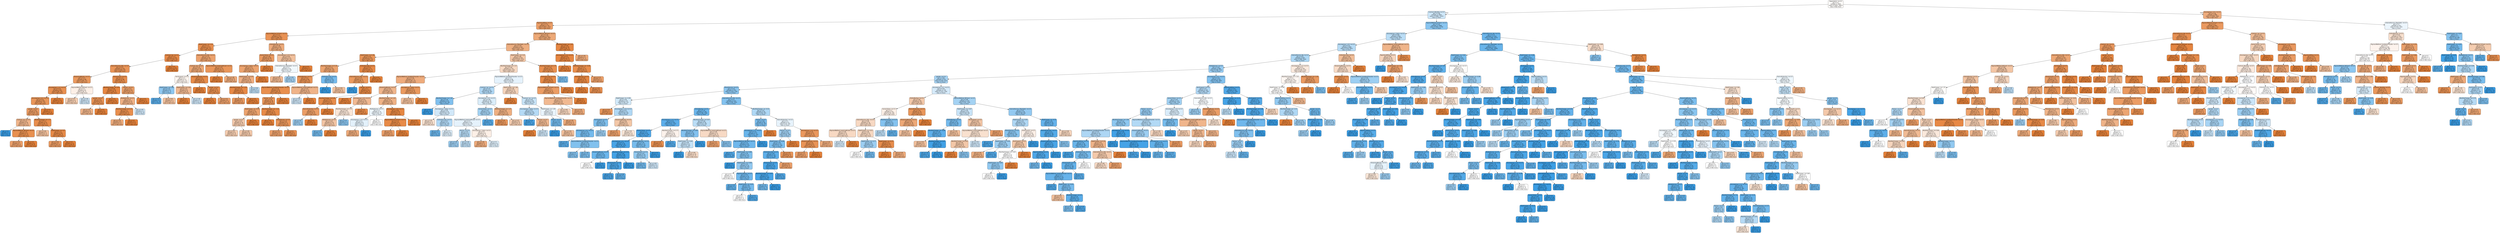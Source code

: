 digraph Tree {
node [shape=box, style="filled, rounded", color="black", fontname=helvetica] ;
edge [fontname=helvetica] ;
0 [label="Dependents <= 0.5\ngini = 0.5\nsamples = 3693\nvalue = [2947, 2867]\nclass = Not churn", fillcolor="#fefcfa"] ;
1 [label="Contract_Monthly <= 0.5\ngini = 0.49\nsamples = 2803\nvalue = [1881, 2501]\nclass = Churn", fillcolor="#cee7f9"] ;
0 -> 1 [labeldistance=2.5, labelangle=45, headlabel="True"] ;
2 [label="PaperlessBilling <= 0.5\ngini = 0.31\nsamples = 735\nvalue = [957, 222]\nclass = Not churn", fillcolor="#eb9e67"] ;
1 -> 2 ;
3 [label="PaymentMethod_ECheck <= 0.5\ngini = 0.21\nsamples = 322\nvalue = [448, 62]\nclass = Not churn", fillcolor="#e99254"] ;
2 -> 3 ;
4 [label="TotalCharges <= 1.23\ngini = 0.17\nsamples = 273\nvalue = [385, 41]\nclass = Not churn", fillcolor="#e88e4e"] ;
3 -> 4 ;
5 [label="Contract_2yr <= 0.5\ngini = 0.13\nsamples = 219\nvalue = [320, 24]\nclass = Not churn", fillcolor="#e78a48"] ;
4 -> 5 ;
6 [label="InternetService_DSL <= 0.5\ngini = 0.23\nsamples = 116\nvalue = [160, 24]\nclass = Not churn", fillcolor="#e99457"] ;
5 -> 6 ;
7 [label="StreamingMovies <= 0.5\ngini = 0.27\nsamples = 68\nvalue = [90, 17]\nclass = Not churn", fillcolor="#ea995e"] ;
6 -> 7 ;
8 [label="tenuregroup_t_1-2 <= 0.5\ngini = 0.19\nsamples = 60\nvalue = [82, 10]\nclass = Not churn", fillcolor="#e89051"] ;
7 -> 8 ;
9 [label="tenuregroup_t_0-1 <= 0.5\ngini = 0.24\nsamples = 46\nvalue = [61, 10]\nclass = Not churn", fillcolor="#e99659"] ;
8 -> 9 ;
10 [label="gender <= 0.5\ngini = 0.29\nsamples = 39\nvalue = [47, 10]\nclass = Not churn", fillcolor="#eb9c63"] ;
9 -> 10 ;
11 [label="Contract_1yr <= 0.5\ngini = 0.41\nsamples = 16\nvalue = [17, 7]\nclass = Not churn", fillcolor="#f0b58b"] ;
10 -> 11 ;
12 [label="gini = 0.0\nsamples = 3\nvalue = [0, 5]\nclass = Churn", fillcolor="#399de5"] ;
11 -> 12 ;
13 [label="PaymentMethod_MCheck <= 0.5\ngini = 0.19\nsamples = 13\nvalue = [17, 2]\nclass = Not churn", fillcolor="#e89050"] ;
11 -> 13 ;
14 [label="gini = 0.32\nsamples = 7\nvalue = [8, 2]\nclass = Not churn", fillcolor="#eca06a"] ;
13 -> 14 ;
15 [label="gini = 0.0\nsamples = 6\nvalue = [9, 0]\nclass = Not churn", fillcolor="#e58139"] ;
13 -> 15 ;
16 [label="MonthlyCharges <= -1.5\ngini = 0.17\nsamples = 23\nvalue = [30, 3]\nclass = Not churn", fillcolor="#e88e4d"] ;
10 -> 16 ;
17 [label="gini = 0.44\nsamples = 3\nvalue = [2, 1]\nclass = Not churn", fillcolor="#f2c09c"] ;
16 -> 17 ;
18 [label="TotalCharges <= -0.7\ngini = 0.12\nsamples = 20\nvalue = [28, 2]\nclass = Not churn", fillcolor="#e78a47"] ;
16 -> 18 ;
19 [label="gini = 0.28\nsamples = 7\nvalue = [10, 2]\nclass = Not churn", fillcolor="#ea9a61"] ;
18 -> 19 ;
20 [label="gini = 0.0\nsamples = 13\nvalue = [18, 0]\nclass = Not churn", fillcolor="#e58139"] ;
18 -> 20 ;
21 [label="gini = 0.0\nsamples = 7\nvalue = [14, 0]\nclass = Not churn", fillcolor="#e58139"] ;
9 -> 21 ;
22 [label="gini = 0.0\nsamples = 14\nvalue = [21, 0]\nclass = Not churn", fillcolor="#e58139"] ;
8 -> 22 ;
23 [label="PaymentMethod_MCheck <= 0.5\ngini = 0.5\nsamples = 8\nvalue = [8, 7]\nclass = Not churn", fillcolor="#fcefe6"] ;
7 -> 23 ;
24 [label="gini = 0.47\nsamples = 4\nvalue = [5, 3]\nclass = Not churn", fillcolor="#f5cdb0"] ;
23 -> 24 ;
25 [label="gini = 0.49\nsamples = 4\nvalue = [3, 4]\nclass = Churn", fillcolor="#cee6f8"] ;
23 -> 25 ;
26 [label="StreamingTV <= 0.5\ngini = 0.17\nsamples = 48\nvalue = [70, 7]\nclass = Not churn", fillcolor="#e88e4d"] ;
6 -> 26 ;
27 [label="MonthlyCharges <= -0.9\ngini = 0.08\nsamples = 30\nvalue = [49, 2]\nclass = Not churn", fillcolor="#e68641"] ;
26 -> 27 ;
28 [label="gender <= 0.5\ngini = 0.22\nsamples = 8\nvalue = [14, 2]\nclass = Not churn", fillcolor="#e99355"] ;
27 -> 28 ;
29 [label="gini = 0.41\nsamples = 4\nvalue = [5, 2]\nclass = Not churn", fillcolor="#efb388"] ;
28 -> 29 ;
30 [label="gini = 0.0\nsamples = 4\nvalue = [9, 0]\nclass = Not churn", fillcolor="#e58139"] ;
28 -> 30 ;
31 [label="gini = 0.0\nsamples = 22\nvalue = [35, 0]\nclass = Not churn", fillcolor="#e58139"] ;
27 -> 31 ;
32 [label="Partner <= 0.5\ngini = 0.31\nsamples = 18\nvalue = [21, 5]\nclass = Not churn", fillcolor="#eb9f68"] ;
26 -> 32 ;
33 [label="MultipleLines <= 0.5\ngini = 0.4\nsamples = 11\nvalue = [13, 5]\nclass = Not churn", fillcolor="#efb185"] ;
32 -> 33 ;
34 [label="MonthlyCharges <= 0.15\ngini = 0.17\nsamples = 8\nvalue = [10, 1]\nclass = Not churn", fillcolor="#e88e4d"] ;
33 -> 34 ;
35 [label="gini = 0.38\nsamples = 4\nvalue = [3, 1]\nclass = Not churn", fillcolor="#eeab7b"] ;
34 -> 35 ;
36 [label="gini = 0.0\nsamples = 4\nvalue = [7, 0]\nclass = Not churn", fillcolor="#e58139"] ;
34 -> 36 ;
37 [label="gini = 0.49\nsamples = 3\nvalue = [3, 4]\nclass = Churn", fillcolor="#cee6f8"] ;
33 -> 37 ;
38 [label="gini = 0.0\nsamples = 7\nvalue = [8, 0]\nclass = Not churn", fillcolor="#e58139"] ;
32 -> 38 ;
39 [label="gini = 0.0\nsamples = 103\nvalue = [160, 0]\nclass = Not churn", fillcolor="#e58139"] ;
5 -> 39 ;
40 [label="InternetService_DSL <= 0.5\ngini = 0.33\nsamples = 54\nvalue = [65, 17]\nclass = Not churn", fillcolor="#eca26d"] ;
4 -> 40 ;
41 [label="Contract_2yr <= 0.5\ngini = 0.35\nsamples = 39\nvalue = [47, 14]\nclass = Not churn", fillcolor="#eda774"] ;
40 -> 41 ;
42 [label="TechSupport <= 0.5\ngini = 0.5\nsamples = 17\nvalue = [12, 11]\nclass = Not churn", fillcolor="#fdf5ef"] ;
41 -> 42 ;
43 [label="TotalCharges <= 1.68\ngini = 0.42\nsamples = 9\nvalue = [3, 7]\nclass = Churn", fillcolor="#8ec7f0"] ;
42 -> 43 ;
44 [label="gini = 0.24\nsamples = 6\nvalue = [1, 6]\nclass = Churn", fillcolor="#5aade9"] ;
43 -> 44 ;
45 [label="gini = 0.44\nsamples = 3\nvalue = [2, 1]\nclass = Not churn", fillcolor="#f2c09c"] ;
43 -> 45 ;
46 [label="TotalCharges <= 2.02\ngini = 0.43\nsamples = 8\nvalue = [9, 4]\nclass = Not churn", fillcolor="#f1b991"] ;
42 -> 46 ;
47 [label="gini = 0.0\nsamples = 3\nvalue = [6, 0]\nclass = Not churn", fillcolor="#e58139"] ;
46 -> 47 ;
48 [label="gini = 0.49\nsamples = 5\nvalue = [3, 4]\nclass = Churn", fillcolor="#cee6f8"] ;
46 -> 48 ;
49 [label="StreamingMovies <= 0.5\ngini = 0.15\nsamples = 22\nvalue = [35, 3]\nclass = Not churn", fillcolor="#e78c4a"] ;
41 -> 49 ;
50 [label="gini = 0.0\nsamples = 5\nvalue = [9, 0]\nclass = Not churn", fillcolor="#e58139"] ;
49 -> 50 ;
51 [label="gender <= 0.5\ngini = 0.19\nsamples = 17\nvalue = [26, 3]\nclass = Not churn", fillcolor="#e89050"] ;
49 -> 51 ;
52 [label="gini = 0.0\nsamples = 8\nvalue = [14, 0]\nclass = Not churn", fillcolor="#e58139"] ;
51 -> 52 ;
53 [label="gini = 0.32\nsamples = 9\nvalue = [12, 3]\nclass = Not churn", fillcolor="#eca06a"] ;
51 -> 53 ;
54 [label="PaymentMethod_AutoCreditCard <= 0.5\ngini = 0.24\nsamples = 15\nvalue = [18, 3]\nclass = Not churn", fillcolor="#e9965a"] ;
40 -> 54 ;
55 [label="gini = 0.0\nsamples = 6\nvalue = [9, 0]\nclass = Not churn", fillcolor="#e58139"] ;
54 -> 55 ;
56 [label="gini = 0.38\nsamples = 9\nvalue = [9, 3]\nclass = Not churn", fillcolor="#eeab7b"] ;
54 -> 56 ;
57 [label="OnlineBackup <= 0.5\ngini = 0.38\nsamples = 49\nvalue = [63, 21]\nclass = Not churn", fillcolor="#eeab7b"] ;
3 -> 57 ;
58 [label="SeniorCitizen <= 0.5\ngini = 0.28\nsamples = 26\nvalue = [35, 7]\nclass = Not churn", fillcolor="#ea9a61"] ;
57 -> 58 ;
59 [label="tenuregroup_t_5plus <= 0.5\ngini = 0.33\nsamples = 21\nvalue = [26, 7]\nclass = Not churn", fillcolor="#eca36e"] ;
58 -> 59 ;
60 [label="TotalCharges <= 0.55\ngini = 0.39\nsamples = 18\nvalue = [19, 7]\nclass = Not churn", fillcolor="#efaf82"] ;
59 -> 60 ;
61 [label="MonthlyCharges <= -1.35\ngini = 0.12\nsamples = 11\nvalue = [15, 1]\nclass = Not churn", fillcolor="#e78946"] ;
60 -> 61 ;
62 [label="gini = 0.28\nsamples = 3\nvalue = [5, 1]\nclass = Not churn", fillcolor="#ea9a61"] ;
61 -> 62 ;
63 [label="gini = 0.0\nsamples = 8\nvalue = [10, 0]\nclass = Not churn", fillcolor="#e58139"] ;
61 -> 63 ;
64 [label="gini = 0.48\nsamples = 7\nvalue = [4, 6]\nclass = Churn", fillcolor="#bddef6"] ;
60 -> 64 ;
65 [label="gini = 0.0\nsamples = 3\nvalue = [7, 0]\nclass = Not churn", fillcolor="#e58139"] ;
59 -> 65 ;
66 [label="gini = 0.0\nsamples = 5\nvalue = [9, 0]\nclass = Not churn", fillcolor="#e58139"] ;
58 -> 66 ;
67 [label="tenuregroup_t_2-4 <= 0.5\ngini = 0.44\nsamples = 23\nvalue = [28, 14]\nclass = Not churn", fillcolor="#f2c09c"] ;
57 -> 67 ;
68 [label="InternetService_FiberOptic <= 0.5\ngini = 0.5\nsamples = 16\nvalue = [13, 14]\nclass = Churn", fillcolor="#f1f8fd"] ;
67 -> 68 ;
69 [label="gini = 0.42\nsamples = 5\nvalue = [7, 3]\nclass = Not churn", fillcolor="#f0b78e"] ;
68 -> 69 ;
70 [label="gini = 0.46\nsamples = 11\nvalue = [6, 11]\nclass = Churn", fillcolor="#a5d2f3"] ;
68 -> 70 ;
71 [label="gini = 0.0\nsamples = 7\nvalue = [15, 0]\nclass = Not churn", fillcolor="#e58139"] ;
67 -> 71 ;
72 [label="PaymentMethod_MCheck <= 0.5\ngini = 0.36\nsamples = 413\nvalue = [509, 160]\nclass = Not churn", fillcolor="#eda977"] ;
2 -> 72 ;
73 [label="InternetService_FiberOptic <= 0.5\ngini = 0.39\nsamples = 363\nvalue = [427, 156]\nclass = Not churn", fillcolor="#eeaf81"] ;
72 -> 73 ;
74 [label="TotalCharges <= 0.38\ngini = 0.24\nsamples = 147\nvalue = [202, 33]\nclass = Not churn", fillcolor="#e99659"] ;
73 -> 74 ;
75 [label="MonthlyCharges <= 0.18\ngini = 0.33\nsamples = 76\nvalue = [97, 26]\nclass = Not churn", fillcolor="#eca36e"] ;
74 -> 75 ;
76 [label="OnlineBackup <= 0.5\ngini = 0.22\nsamples = 66\nvalue = [93, 13]\nclass = Not churn", fillcolor="#e99355"] ;
75 -> 76 ;
77 [label="PaymentMethod_AutoBankTransfer <= 0.5\ngini = 0.18\nsamples = 54\nvalue = [83, 9]\nclass = Not churn", fillcolor="#e88f4e"] ;
76 -> 77 ;
78 [label="Partner <= 0.5\ngini = 0.24\nsamples = 36\nvalue = [54, 9]\nclass = Not churn", fillcolor="#e9965a"] ;
77 -> 78 ;
79 [label="TotalCharges <= -0.55\ngini = 0.33\nsamples = 19\nvalue = [26, 7]\nclass = Not churn", fillcolor="#eca36e"] ;
78 -> 79 ;
80 [label="gender <= 0.5\ngini = 0.47\nsamples = 10\nvalue = [12, 7]\nclass = Not churn", fillcolor="#f4caac"] ;
79 -> 80 ;
81 [label="gini = 0.47\nsamples = 4\nvalue = [5, 3]\nclass = Not churn", fillcolor="#f5cdb0"] ;
80 -> 81 ;
82 [label="gini = 0.46\nsamples = 6\nvalue = [7, 4]\nclass = Not churn", fillcolor="#f4c9aa"] ;
80 -> 82 ;
83 [label="gini = 0.0\nsamples = 9\nvalue = [14, 0]\nclass = Not churn", fillcolor="#e58139"] ;
79 -> 83 ;
84 [label="MonthlyCharges <= -1.32\ngini = 0.12\nsamples = 17\nvalue = [28, 2]\nclass = Not churn", fillcolor="#e78a47"] ;
78 -> 84 ;
85 [label="gini = 0.0\nsamples = 8\nvalue = [16, 0]\nclass = Not churn", fillcolor="#e58139"] ;
84 -> 85 ;
86 [label="MultipleLines <= 0.5\ngini = 0.24\nsamples = 9\nvalue = [12, 2]\nclass = Not churn", fillcolor="#e9965a"] ;
84 -> 86 ;
87 [label="gini = 0.32\nsamples = 4\nvalue = [4, 1]\nclass = Not churn", fillcolor="#eca06a"] ;
86 -> 87 ;
88 [label="gini = 0.2\nsamples = 5\nvalue = [8, 1]\nclass = Not churn", fillcolor="#e89152"] ;
86 -> 88 ;
89 [label="gini = 0.0\nsamples = 18\nvalue = [29, 0]\nclass = Not churn", fillcolor="#e58139"] ;
77 -> 89 ;
90 [label="PaymentMethod_AutoCreditCard <= 0.5\ngini = 0.41\nsamples = 12\nvalue = [10, 4]\nclass = Not churn", fillcolor="#efb388"] ;
76 -> 90 ;
91 [label="gini = 0.49\nsamples = 7\nvalue = [3, 4]\nclass = Churn", fillcolor="#cee6f8"] ;
90 -> 91 ;
92 [label="gini = 0.0\nsamples = 5\nvalue = [7, 0]\nclass = Not churn", fillcolor="#e58139"] ;
90 -> 92 ;
93 [label="OnlineSecurity <= 0.5\ngini = 0.36\nsamples = 10\nvalue = [4, 13]\nclass = Churn", fillcolor="#76bbed"] ;
75 -> 93 ;
94 [label="gini = 0.0\nsamples = 5\nvalue = [0, 11]\nclass = Churn", fillcolor="#399de5"] ;
93 -> 94 ;
95 [label="gini = 0.44\nsamples = 5\nvalue = [4, 2]\nclass = Not churn", fillcolor="#f2c09c"] ;
93 -> 95 ;
96 [label="OnlineSecurity <= 0.5\ngini = 0.12\nsamples = 71\nvalue = [105, 7]\nclass = Not churn", fillcolor="#e78946"] ;
74 -> 96 ;
97 [label="InternetService_DSL <= 0.5\ngini = 0.27\nsamples = 27\nvalue = [36, 7]\nclass = Not churn", fillcolor="#ea9a5f"] ;
96 -> 97 ;
98 [label="gini = 0.0\nsamples = 3\nvalue = [0, 5]\nclass = Churn", fillcolor="#399de5"] ;
97 -> 98 ;
99 [label="gender <= 0.5\ngini = 0.1\nsamples = 24\nvalue = [36, 2]\nclass = Not churn", fillcolor="#e68844"] ;
97 -> 99 ;
100 [label="MonthlyCharges <= 0.44\ngini = 0.15\nsamples = 15\nvalue = [23, 2]\nclass = Not churn", fillcolor="#e78c4a"] ;
99 -> 100 ;
101 [label="DeviceProtection <= 0.5\ngini = 0.3\nsamples = 8\nvalue = [9, 2]\nclass = Not churn", fillcolor="#eb9d65"] ;
100 -> 101 ;
102 [label="gini = 0.44\nsamples = 3\nvalue = [1, 2]\nclass = Churn", fillcolor="#9ccef2"] ;
101 -> 102 ;
103 [label="gini = 0.0\nsamples = 5\nvalue = [8, 0]\nclass = Not churn", fillcolor="#e58139"] ;
101 -> 103 ;
104 [label="gini = 0.0\nsamples = 7\nvalue = [14, 0]\nclass = Not churn", fillcolor="#e58139"] ;
100 -> 104 ;
105 [label="gini = 0.0\nsamples = 9\nvalue = [13, 0]\nclass = Not churn", fillcolor="#e58139"] ;
99 -> 105 ;
106 [label="gini = 0.0\nsamples = 44\nvalue = [69, 0]\nclass = Not churn", fillcolor="#e58139"] ;
96 -> 106 ;
107 [label="TotalCharges <= 2.32\ngini = 0.46\nsamples = 216\nvalue = [225, 123]\nclass = Not churn", fillcolor="#f3c6a5"] ;
73 -> 107 ;
108 [label="MonthlyCharges <= 1.15\ngini = 0.48\nsamples = 175\nvalue = [166, 116]\nclass = Not churn", fillcolor="#f7d9c3"] ;
107 -> 108 ;
109 [label="PaymentMethod_AutoBankTransfer <= 0.5\ngini = 0.38\nsamples = 77\nvalue = [92, 31]\nclass = Not churn", fillcolor="#eeab7c"] ;
108 -> 109 ;
110 [label="StreamingMovies <= 0.5\ngini = 0.42\nsamples = 53\nvalue = [60, 25]\nclass = Not churn", fillcolor="#f0b58b"] ;
109 -> 110 ;
111 [label="tenuregroup_t_4-5 <= 0.5\ngini = 0.43\nsamples = 24\nvalue = [29, 13]\nclass = Not churn", fillcolor="#f1b992"] ;
110 -> 111 ;
112 [label="MonthlyCharges <= 1.11\ngini = 0.49\nsamples = 17\nvalue = [15, 12]\nclass = Not churn", fillcolor="#fae6d7"] ;
111 -> 112 ;
113 [label="MultipleLines <= 0.5\ngini = 0.45\nsamples = 14\nvalue = [13, 7]\nclass = Not churn", fillcolor="#f3c5a4"] ;
112 -> 113 ;
114 [label="gini = 0.35\nsamples = 6\nvalue = [2, 7]\nclass = Churn", fillcolor="#72b9ec"] ;
113 -> 114 ;
115 [label="gini = 0.0\nsamples = 8\nvalue = [11, 0]\nclass = Not churn", fillcolor="#e58139"] ;
113 -> 115 ;
116 [label="gini = 0.41\nsamples = 3\nvalue = [2, 5]\nclass = Churn", fillcolor="#88c4ef"] ;
112 -> 116 ;
117 [label="gini = 0.12\nsamples = 7\nvalue = [14, 1]\nclass = Not churn", fillcolor="#e78a47"] ;
111 -> 117 ;
118 [label="MonthlyCharges <= 1.07\ngini = 0.4\nsamples = 29\nvalue = [31, 12]\nclass = Not churn", fillcolor="#efb286"] ;
110 -> 118 ;
119 [label="MultipleLines <= 0.5\ngini = 0.5\nsamples = 15\nvalue = [10, 11]\nclass = Churn", fillcolor="#edf6fd"] ;
118 -> 119 ;
120 [label="tenuregroup_t_2-4 <= 0.5\ngini = 0.5\nsamples = 9\nvalue = [6, 7]\nclass = Churn", fillcolor="#e3f1fb"] ;
119 -> 120 ;
121 [label="gini = 0.38\nsamples = 6\nvalue = [6, 2]\nclass = Not churn", fillcolor="#eeab7b"] ;
120 -> 121 ;
122 [label="gini = 0.0\nsamples = 3\nvalue = [0, 5]\nclass = Churn", fillcolor="#399de5"] ;
120 -> 122 ;
123 [label="gini = 0.5\nsamples = 6\nvalue = [4, 4]\nclass = Not churn", fillcolor="#ffffff"] ;
119 -> 123 ;
124 [label="tenuregroup_t_4-5 <= 0.5\ngini = 0.09\nsamples = 14\nvalue = [21, 1]\nclass = Not churn", fillcolor="#e68742"] ;
118 -> 124 ;
125 [label="PaymentMethod_ECheck <= 0.5\ngini = 0.12\nsamples = 9\nvalue = [14, 1]\nclass = Not churn", fillcolor="#e78a47"] ;
124 -> 125 ;
126 [label="gini = 0.32\nsamples = 4\nvalue = [4, 1]\nclass = Not churn", fillcolor="#eca06a"] ;
125 -> 126 ;
127 [label="gini = 0.0\nsamples = 5\nvalue = [10, 0]\nclass = Not churn", fillcolor="#e58139"] ;
125 -> 127 ;
128 [label="gini = 0.0\nsamples = 5\nvalue = [7, 0]\nclass = Not churn", fillcolor="#e58139"] ;
124 -> 128 ;
129 [label="tenuregroup_t_5plus <= 0.5\ngini = 0.27\nsamples = 24\nvalue = [32, 6]\nclass = Not churn", fillcolor="#ea995e"] ;
109 -> 129 ;
130 [label="gini = 0.44\nsamples = 12\nvalue = [12, 6]\nclass = Not churn", fillcolor="#f2c09c"] ;
129 -> 130 ;
131 [label="gini = 0.0\nsamples = 12\nvalue = [20, 0]\nclass = Not churn", fillcolor="#e58139"] ;
129 -> 131 ;
132 [label="PaymentMethod_AutoBankTransfer <= 0.5\ngini = 0.5\nsamples = 98\nvalue = [74, 85]\nclass = Churn", fillcolor="#e5f2fc"] ;
108 -> 132 ;
133 [label="Contract_1yr <= 0.5\ngini = 0.47\nsamples = 61\nvalue = [36, 60]\nclass = Churn", fillcolor="#b0d8f5"] ;
132 -> 133 ;
134 [label="MonthlyCharges <= 1.34\ngini = 0.39\nsamples = 25\nvalue = [10, 28]\nclass = Churn", fillcolor="#80c0ee"] ;
133 -> 134 ;
135 [label="gini = 0.0\nsamples = 9\nvalue = [0, 15]\nclass = Churn", fillcolor="#399de5"] ;
134 -> 135 ;
136 [label="tenuregroup_t_5plus <= 0.5\ngini = 0.49\nsamples = 16\nvalue = [10, 13]\nclass = Churn", fillcolor="#d1e8f9"] ;
134 -> 136 ;
137 [label="gini = 0.49\nsamples = 5\nvalue = [4, 3]\nclass = Not churn", fillcolor="#f8e0ce"] ;
136 -> 137 ;
138 [label="OnlineSecurity <= 0.5\ngini = 0.47\nsamples = 11\nvalue = [6, 10]\nclass = Churn", fillcolor="#b0d8f5"] ;
136 -> 138 ;
139 [label="gini = 0.32\nsamples = 3\nvalue = [1, 4]\nclass = Churn", fillcolor="#6ab6ec"] ;
138 -> 139 ;
140 [label="gini = 0.5\nsamples = 8\nvalue = [5, 6]\nclass = Churn", fillcolor="#deeffb"] ;
138 -> 140 ;
141 [label="tenuregroup_t_4-5 <= 0.5\ngini = 0.49\nsamples = 36\nvalue = [26, 32]\nclass = Churn", fillcolor="#daedfa"] ;
133 -> 141 ;
142 [label="SeniorCitizen <= 0.5\ngini = 0.45\nsamples = 27\nvalue = [15, 28]\nclass = Churn", fillcolor="#a3d2f3"] ;
141 -> 142 ;
143 [label="PaymentMethod_AutoCreditCard <= 0.5\ngini = 0.5\nsamples = 18\nvalue = [13, 15]\nclass = Churn", fillcolor="#e5f2fc"] ;
142 -> 143 ;
144 [label="Partner <= 0.5\ngini = 0.47\nsamples = 9\nvalue = [5, 8]\nclass = Churn", fillcolor="#b5daf5"] ;
143 -> 144 ;
145 [label="gini = 0.44\nsamples = 3\nvalue = [1, 2]\nclass = Churn", fillcolor="#9ccef2"] ;
144 -> 145 ;
146 [label="gini = 0.48\nsamples = 6\nvalue = [4, 6]\nclass = Churn", fillcolor="#bddef6"] ;
144 -> 146 ;
147 [label="tenuregroup_t_5plus <= 0.5\ngini = 0.5\nsamples = 9\nvalue = [8, 7]\nclass = Not churn", fillcolor="#fcefe6"] ;
143 -> 147 ;
148 [label="gini = 0.38\nsamples = 3\nvalue = [3, 1]\nclass = Not churn", fillcolor="#eeab7b"] ;
147 -> 148 ;
149 [label="gini = 0.5\nsamples = 6\nvalue = [5, 6]\nclass = Churn", fillcolor="#deeffb"] ;
147 -> 149 ;
150 [label="gini = 0.23\nsamples = 9\nvalue = [2, 13]\nclass = Churn", fillcolor="#57ace9"] ;
142 -> 150 ;
151 [label="MonthlyCharges <= 1.27\ngini = 0.39\nsamples = 9\nvalue = [11, 4]\nclass = Not churn", fillcolor="#eeaf81"] ;
141 -> 151 ;
152 [label="gini = 0.24\nsamples = 3\nvalue = [6, 1]\nclass = Not churn", fillcolor="#e9965a"] ;
151 -> 152 ;
153 [label="gini = 0.47\nsamples = 6\nvalue = [5, 3]\nclass = Not churn", fillcolor="#f5cdb0"] ;
151 -> 153 ;
154 [label="TotalCharges <= 1.38\ngini = 0.48\nsamples = 37\nvalue = [38, 25]\nclass = Not churn", fillcolor="#f6d4bb"] ;
132 -> 154 ;
155 [label="gini = 0.0\nsamples = 9\nvalue = [20, 0]\nclass = Not churn", fillcolor="#e58139"] ;
154 -> 155 ;
156 [label="Contract_1yr <= 0.5\ngini = 0.49\nsamples = 28\nvalue = [18, 25]\nclass = Churn", fillcolor="#c8e4f8"] ;
154 -> 156 ;
157 [label="tenuregroup_t_5plus <= 0.5\ngini = 0.47\nsamples = 16\nvalue = [10, 16]\nclass = Churn", fillcolor="#b5daf5"] ;
156 -> 157 ;
158 [label="gini = 0.14\nsamples = 7\nvalue = [1, 12]\nclass = Churn", fillcolor="#49a5e7"] ;
157 -> 158 ;
159 [label="Partner <= 0.5\ngini = 0.43\nsamples = 9\nvalue = [9, 4]\nclass = Not churn", fillcolor="#f1b991"] ;
157 -> 159 ;
160 [label="gini = 0.0\nsamples = 4\nvalue = [6, 0]\nclass = Not churn", fillcolor="#e58139"] ;
159 -> 160 ;
161 [label="gini = 0.49\nsamples = 5\nvalue = [3, 4]\nclass = Churn", fillcolor="#cee6f8"] ;
159 -> 161 ;
162 [label="TotalCharges <= 1.69\ngini = 0.5\nsamples = 12\nvalue = [8, 9]\nclass = Churn", fillcolor="#e9f4fc"] ;
156 -> 162 ;
163 [label="Partner <= 0.5\ngini = 0.35\nsamples = 8\nvalue = [2, 7]\nclass = Churn", fillcolor="#72b9ec"] ;
162 -> 163 ;
164 [label="gini = 0.0\nsamples = 5\nvalue = [0, 6]\nclass = Churn", fillcolor="#399de5"] ;
163 -> 164 ;
165 [label="gini = 0.44\nsamples = 3\nvalue = [2, 1]\nclass = Not churn", fillcolor="#f2c09c"] ;
163 -> 165 ;
166 [label="gini = 0.38\nsamples = 4\nvalue = [6, 2]\nclass = Not churn", fillcolor="#eeab7b"] ;
162 -> 166 ;
167 [label="MonthlyCharges <= 1.75\ngini = 0.19\nsamples = 41\nvalue = [59, 7]\nclass = Not churn", fillcolor="#e89050"] ;
107 -> 167 ;
168 [label="OnlineSecurity <= 0.5\ngini = 0.12\nsamples = 38\nvalue = [58, 4]\nclass = Not churn", fillcolor="#e78a47"] ;
167 -> 168 ;
169 [label="PaymentMethod_ECheck <= 0.5\ngini = 0.3\nsamples = 17\nvalue = [18, 4]\nclass = Not churn", fillcolor="#eb9d65"] ;
168 -> 169 ;
170 [label="PaymentMethod_AutoBankTransfer <= 0.5\ngini = 0.43\nsamples = 12\nvalue = [9, 4]\nclass = Not churn", fillcolor="#f1b991"] ;
169 -> 170 ;
171 [label="gini = 0.48\nsamples = 4\nvalue = [3, 2]\nclass = Not churn", fillcolor="#f6d5bd"] ;
170 -> 171 ;
172 [label="gini = 0.38\nsamples = 8\nvalue = [6, 2]\nclass = Not churn", fillcolor="#eeab7b"] ;
170 -> 172 ;
173 [label="gini = 0.0\nsamples = 5\nvalue = [9, 0]\nclass = Not churn", fillcolor="#e58139"] ;
169 -> 173 ;
174 [label="gini = 0.0\nsamples = 21\nvalue = [40, 0]\nclass = Not churn", fillcolor="#e58139"] ;
168 -> 174 ;
175 [label="gini = 0.38\nsamples = 3\nvalue = [1, 3]\nclass = Churn", fillcolor="#7bbeee"] ;
167 -> 175 ;
176 [label="MonthlyCharges <= 1.41\ngini = 0.09\nsamples = 50\nvalue = [82, 4]\nclass = Not churn", fillcolor="#e68743"] ;
72 -> 176 ;
177 [label="tenuregroup_t_2-4 <= 0.5\ngini = 0.07\nsamples = 47\nvalue = [79, 3]\nclass = Not churn", fillcolor="#e68641"] ;
176 -> 177 ;
178 [label="gini = 0.0\nsamples = 30\nvalue = [50, 0]\nclass = Not churn", fillcolor="#e58139"] ;
177 -> 178 ;
179 [label="MonthlyCharges <= -0.08\ngini = 0.17\nsamples = 17\nvalue = [29, 3]\nclass = Not churn", fillcolor="#e88e4d"] ;
177 -> 179 ;
180 [label="OnlineBackup <= 0.5\ngini = 0.09\nsamples = 10\nvalue = [21, 1]\nclass = Not churn", fillcolor="#e68742"] ;
179 -> 180 ;
181 [label="gini = 0.0\nsamples = 6\nvalue = [12, 0]\nclass = Not churn", fillcolor="#e58139"] ;
180 -> 181 ;
182 [label="gini = 0.18\nsamples = 4\nvalue = [9, 1]\nclass = Not churn", fillcolor="#e88f4f"] ;
180 -> 182 ;
183 [label="gini = 0.32\nsamples = 7\nvalue = [8, 2]\nclass = Not churn", fillcolor="#eca06a"] ;
179 -> 183 ;
184 [label="gini = 0.38\nsamples = 3\nvalue = [3, 1]\nclass = Not churn", fillcolor="#eeab7b"] ;
176 -> 184 ;
185 [label="PaymentMethod_ECheck <= 0.5\ngini = 0.41\nsamples = 2068\nvalue = [924, 2279]\nclass = Churn", fillcolor="#89c5f0"] ;
1 -> 185 ;
186 [label="tenuregroup_t_5plus <= 0.5\ngini = 0.48\nsamples = 909\nvalue = [556, 854]\nclass = Churn", fillcolor="#baddf6"] ;
185 -> 186 ;
187 [label="tenuregroup_t_4-5 <= 0.5\ngini = 0.47\nsamples = 889\nvalue = [534, 845]\nclass = Churn", fillcolor="#b6dbf5"] ;
186 -> 187 ;
188 [label="InternetService_No <= 0.5\ngini = 0.47\nsamples = 847\nvalue = [482, 820]\nclass = Churn", fillcolor="#add7f4"] ;
187 -> 188 ;
189 [label="MultipleLines <= 0.5\ngini = 0.44\nsamples = 680\nvalue = [338, 701]\nclass = Churn", fillcolor="#98ccf2"] ;
188 -> 189 ;
190 [label="gender <= 0.5\ngini = 0.46\nsamples = 433\nvalue = [239, 432]\nclass = Churn", fillcolor="#a7d3f3"] ;
189 -> 190 ;
191 [label="PhoneService <= 0.5\ngini = 0.42\nsamples = 255\nvalue = [116, 276]\nclass = Churn", fillcolor="#8cc6f0"] ;
190 -> 191 ;
192 [label="TotalCharges <= -0.99\ngini = 0.49\nsamples = 34\nvalue = [24, 31]\nclass = Churn", fillcolor="#d2e9f9"] ;
191 -> 192 ;
193 [label="gini = 0.24\nsamples = 3\nvalue = [6, 1]\nclass = Not churn", fillcolor="#e9965a"] ;
192 -> 193 ;
194 [label="tenuregroup_t_2-4 <= 0.5\ngini = 0.47\nsamples = 31\nvalue = [18, 30]\nclass = Churn", fillcolor="#b0d8f5"] ;
192 -> 194 ;
195 [label="TechSupport <= 0.5\ngini = 0.39\nsamples = 22\nvalue = [9, 25]\nclass = Churn", fillcolor="#80c0ee"] ;
194 -> 195 ;
196 [label="tenuregroup_t_0-1 <= 0.5\ngini = 0.35\nsamples = 15\nvalue = [5, 17]\nclass = Churn", fillcolor="#73baed"] ;
195 -> 196 ;
197 [label="gini = 0.24\nsamples = 5\nvalue = [1, 6]\nclass = Churn", fillcolor="#5aade9"] ;
196 -> 197 ;
198 [label="PaymentMethod_AutoBankTransfer <= 0.5\ngini = 0.39\nsamples = 10\nvalue = [4, 11]\nclass = Churn", fillcolor="#81c1ee"] ;
196 -> 198 ;
199 [label="gini = 0.4\nsamples = 7\nvalue = [3, 8]\nclass = Churn", fillcolor="#83c2ef"] ;
198 -> 199 ;
200 [label="gini = 0.38\nsamples = 3\nvalue = [1, 3]\nclass = Churn", fillcolor="#7bbeee"] ;
198 -> 200 ;
201 [label="gini = 0.44\nsamples = 7\nvalue = [4, 8]\nclass = Churn", fillcolor="#9ccef2"] ;
195 -> 201 ;
202 [label="StreamingMovies <= 0.5\ngini = 0.46\nsamples = 9\nvalue = [9, 5]\nclass = Not churn", fillcolor="#f3c7a7"] ;
194 -> 202 ;
203 [label="gini = 0.32\nsamples = 4\nvalue = [4, 1]\nclass = Not churn", fillcolor="#eca06a"] ;
202 -> 203 ;
204 [label="gini = 0.49\nsamples = 5\nvalue = [5, 4]\nclass = Not churn", fillcolor="#fae6d7"] ;
202 -> 204 ;
205 [label="InternetService_DSL <= 0.5\ngini = 0.4\nsamples = 221\nvalue = [92, 245]\nclass = Churn", fillcolor="#83c2ef"] ;
191 -> 205 ;
206 [label="OnlineBackup <= 0.5\ngini = 0.32\nsamples = 130\nvalue = [40, 158]\nclass = Churn", fillcolor="#6bb6ec"] ;
205 -> 206 ;
207 [label="tenuregroup_t_1-2 <= 0.5\ngini = 0.25\nsamples = 101\nvalue = [23, 132]\nclass = Churn", fillcolor="#5caeea"] ;
206 -> 207 ;
208 [label="SeniorCitizen <= 0.5\ngini = 0.17\nsamples = 91\nvalue = [13, 123]\nclass = Churn", fillcolor="#4ea7e8"] ;
207 -> 208 ;
209 [label="tenuregroup_t_0-1 <= 0.5\ngini = 0.13\nsamples = 78\nvalue = [8, 107]\nclass = Churn", fillcolor="#48a4e7"] ;
208 -> 209 ;
210 [label="StreamingMovies <= 0.5\ngini = 0.32\nsamples = 10\nvalue = [3, 12]\nclass = Churn", fillcolor="#6ab6ec"] ;
209 -> 210 ;
211 [label="gini = 0.5\nsamples = 5\nvalue = [3, 3]\nclass = Not churn", fillcolor="#ffffff"] ;
210 -> 211 ;
212 [label="gini = 0.0\nsamples = 5\nvalue = [0, 9]\nclass = Churn", fillcolor="#399de5"] ;
210 -> 212 ;
213 [label="MonthlyCharges <= 0.51\ngini = 0.09\nsamples = 68\nvalue = [5, 95]\nclass = Churn", fillcolor="#43a2e6"] ;
209 -> 213 ;
214 [label="StreamingTV <= 0.5\ngini = 0.14\nsamples = 44\nvalue = [5, 59]\nclass = Churn", fillcolor="#4aa5e7"] ;
213 -> 214 ;
215 [label="gini = 0.13\nsamples = 39\nvalue = [4, 54]\nclass = Churn", fillcolor="#48a4e7"] ;
214 -> 215 ;
216 [label="gini = 0.28\nsamples = 5\nvalue = [1, 5]\nclass = Churn", fillcolor="#61b1ea"] ;
214 -> 216 ;
217 [label="gini = 0.0\nsamples = 24\nvalue = [0, 36]\nclass = Churn", fillcolor="#399de5"] ;
213 -> 217 ;
218 [label="StreamingMovies <= 0.5\ngini = 0.36\nsamples = 13\nvalue = [5, 16]\nclass = Churn", fillcolor="#77bced"] ;
208 -> 218 ;
219 [label="StreamingTV <= 0.5\ngini = 0.43\nsamples = 10\nvalue = [5, 11]\nclass = Churn", fillcolor="#93caf1"] ;
218 -> 219 ;
220 [label="gini = 0.35\nsamples = 6\nvalue = [2, 7]\nclass = Churn", fillcolor="#72b9ec"] ;
219 -> 220 ;
221 [label="gini = 0.49\nsamples = 4\nvalue = [3, 4]\nclass = Churn", fillcolor="#cee6f8"] ;
219 -> 221 ;
222 [label="gini = 0.0\nsamples = 3\nvalue = [0, 5]\nclass = Churn", fillcolor="#399de5"] ;
218 -> 222 ;
223 [label="MonthlyCharges <= 0.71\ngini = 0.5\nsamples = 10\nvalue = [10, 9]\nclass = Not churn", fillcolor="#fcf2eb"] ;
207 -> 223 ;
224 [label="gini = 0.18\nsamples = 5\nvalue = [9, 1]\nclass = Not churn", fillcolor="#e88f4f"] ;
223 -> 224 ;
225 [label="gini = 0.2\nsamples = 5\nvalue = [1, 8]\nclass = Churn", fillcolor="#52a9e8"] ;
223 -> 225 ;
226 [label="MonthlyCharges <= 0.67\ngini = 0.48\nsamples = 29\nvalue = [17, 26]\nclass = Churn", fillcolor="#baddf6"] ;
206 -> 226 ;
227 [label="MonthlyCharges <= 0.64\ngini = 0.39\nsamples = 18\nvalue = [7, 19]\nclass = Churn", fillcolor="#82c1ef"] ;
226 -> 227 ;
228 [label="TotalCharges <= -0.69\ngini = 0.48\nsamples = 13\nvalue = [7, 10]\nclass = Churn", fillcolor="#c4e2f7"] ;
227 -> 228 ;
229 [label="gini = 0.0\nsamples = 3\nvalue = [0, 5]\nclass = Churn", fillcolor="#399de5"] ;
228 -> 229 ;
230 [label="gini = 0.49\nsamples = 10\nvalue = [7, 5]\nclass = Not churn", fillcolor="#f8dbc6"] ;
228 -> 230 ;
231 [label="gini = 0.0\nsamples = 5\nvalue = [0, 9]\nclass = Churn", fillcolor="#399de5"] ;
227 -> 231 ;
232 [label="PaymentMethod_AutoCreditCard <= 0.5\ngini = 0.48\nsamples = 11\nvalue = [10, 7]\nclass = Not churn", fillcolor="#f7d9c4"] ;
226 -> 232 ;
233 [label="gini = 0.32\nsamples = 6\nvalue = [8, 2]\nclass = Not churn", fillcolor="#eca06a"] ;
232 -> 233 ;
234 [label="gini = 0.41\nsamples = 5\nvalue = [2, 5]\nclass = Churn", fillcolor="#88c4ef"] ;
232 -> 234 ;
235 [label="MonthlyCharges <= -0.52\ngini = 0.47\nsamples = 91\nvalue = [52, 87]\nclass = Churn", fillcolor="#afd8f5"] ;
205 -> 235 ;
236 [label="Partner <= 0.5\ngini = 0.38\nsamples = 40\nvalue = [15, 45]\nclass = Churn", fillcolor="#7bbeee"] ;
235 -> 236 ;
237 [label="tenuregroup_t_1-2 <= 0.5\ngini = 0.32\nsamples = 37\nvalue = [11, 45]\nclass = Churn", fillcolor="#69b5eb"] ;
236 -> 237 ;
238 [label="PaymentMethod_MCheck <= 0.5\ngini = 0.33\nsamples = 34\nvalue = [11, 41]\nclass = Churn", fillcolor="#6eb7ec"] ;
237 -> 238 ;
239 [label="gini = 0.2\nsamples = 11\nvalue = [2, 16]\nclass = Churn", fillcolor="#52a9e8"] ;
238 -> 239 ;
240 [label="TotalCharges <= -0.99\ngini = 0.39\nsamples = 23\nvalue = [9, 25]\nclass = Churn", fillcolor="#80c0ee"] ;
238 -> 240 ;
241 [label="gini = 0.0\nsamples = 4\nvalue = [0, 5]\nclass = Churn", fillcolor="#399de5"] ;
240 -> 241 ;
242 [label="TotalCharges <= -0.99\ngini = 0.43\nsamples = 19\nvalue = [9, 20]\nclass = Churn", fillcolor="#92c9f1"] ;
240 -> 242 ;
243 [label="gini = 0.5\nsamples = 5\nvalue = [5, 5]\nclass = Not churn", fillcolor="#ffffff"] ;
242 -> 243 ;
244 [label="PaperlessBilling <= 0.5\ngini = 0.33\nsamples = 14\nvalue = [4, 15]\nclass = Churn", fillcolor="#6eb7ec"] ;
242 -> 244 ;
245 [label="gini = 0.28\nsamples = 5\nvalue = [1, 5]\nclass = Churn", fillcolor="#61b1ea"] ;
244 -> 245 ;
246 [label="TotalCharges <= -0.97\ngini = 0.36\nsamples = 9\nvalue = [3, 10]\nclass = Churn", fillcolor="#74baed"] ;
244 -> 246 ;
247 [label="gini = 0.5\nsamples = 3\nvalue = [2, 2]\nclass = Not churn", fillcolor="#ffffff"] ;
246 -> 247 ;
248 [label="gini = 0.2\nsamples = 6\nvalue = [1, 8]\nclass = Churn", fillcolor="#52a9e8"] ;
246 -> 248 ;
249 [label="gini = 0.0\nsamples = 3\nvalue = [0, 4]\nclass = Churn", fillcolor="#399de5"] ;
237 -> 249 ;
250 [label="gini = 0.0\nsamples = 3\nvalue = [4, 0]\nclass = Not churn", fillcolor="#e58139"] ;
236 -> 250 ;
251 [label="DeviceProtection <= 0.5\ngini = 0.5\nsamples = 51\nvalue = [37, 42]\nclass = Churn", fillcolor="#e7f3fc"] ;
235 -> 251 ;
252 [label="Partner <= 0.5\ngini = 0.45\nsamples = 40\nvalue = [20, 39]\nclass = Churn", fillcolor="#9fcff2"] ;
251 -> 252 ;
253 [label="TotalCharges <= -0.46\ngini = 0.38\nsamples = 33\nvalue = [13, 39]\nclass = Churn", fillcolor="#7bbeee"] ;
252 -> 253 ;
254 [label="OnlineSecurity <= 0.5\ngini = 0.26\nsamples = 27\nvalue = [7, 38]\nclass = Churn", fillcolor="#5dafea"] ;
253 -> 254 ;
255 [label="StreamingTV <= 0.5\ngini = 0.14\nsamples = 23\nvalue = [3, 37]\nclass = Churn", fillcolor="#49a5e7"] ;
254 -> 255 ;
256 [label="MonthlyCharges <= -0.47\ngini = 0.12\nsamples = 17\nvalue = [2, 29]\nclass = Churn", fillcolor="#47a4e7"] ;
255 -> 256 ;
257 [label="gini = 0.35\nsamples = 6\nvalue = [2, 7]\nclass = Churn", fillcolor="#72b9ec"] ;
256 -> 257 ;
258 [label="gini = 0.0\nsamples = 11\nvalue = [0, 22]\nclass = Churn", fillcolor="#399de5"] ;
256 -> 258 ;
259 [label="gini = 0.2\nsamples = 6\nvalue = [1, 8]\nclass = Churn", fillcolor="#52a9e8"] ;
255 -> 259 ;
260 [label="gini = 0.32\nsamples = 4\nvalue = [4, 1]\nclass = Not churn", fillcolor="#eca06a"] ;
254 -> 260 ;
261 [label="gini = 0.24\nsamples = 6\nvalue = [6, 1]\nclass = Not churn", fillcolor="#e9965a"] ;
253 -> 261 ;
262 [label="gini = 0.0\nsamples = 7\nvalue = [7, 0]\nclass = Not churn", fillcolor="#e58139"] ;
252 -> 262 ;
263 [label="tenuregroup_t_2-4 <= 0.5\ngini = 0.26\nsamples = 11\nvalue = [17, 3]\nclass = Not churn", fillcolor="#ea975c"] ;
251 -> 263 ;
264 [label="StreamingMovies <= 0.5\ngini = 0.22\nsamples = 8\nvalue = [14, 2]\nclass = Not churn", fillcolor="#e99355"] ;
263 -> 264 ;
265 [label="gini = 0.32\nsamples = 5\nvalue = [8, 2]\nclass = Not churn", fillcolor="#eca06a"] ;
264 -> 265 ;
266 [label="gini = 0.0\nsamples = 3\nvalue = [6, 0]\nclass = Not churn", fillcolor="#e58139"] ;
264 -> 266 ;
267 [label="gini = 0.38\nsamples = 3\nvalue = [3, 1]\nclass = Not churn", fillcolor="#eeab7b"] ;
263 -> 267 ;
268 [label="tenuregroup_t_0-1 <= 0.5\ngini = 0.49\nsamples = 178\nvalue = [123, 156]\nclass = Churn", fillcolor="#d5eafa"] ;
190 -> 268 ;
269 [label="OnlineBackup <= 0.5\ngini = 0.46\nsamples = 59\nvalue = [56, 32]\nclass = Not churn", fillcolor="#f4c9aa"] ;
268 -> 269 ;
270 [label="SeniorCitizen <= 0.5\ngini = 0.5\nsamples = 43\nvalue = [32, 28]\nclass = Not churn", fillcolor="#fcefe6"] ;
269 -> 270 ;
271 [label="InternetService_DSL <= 0.5\ngini = 0.48\nsamples = 34\nvalue = [29, 20]\nclass = Not churn", fillcolor="#f7d8c2"] ;
270 -> 271 ;
272 [label="PaymentMethod_AutoCreditCard <= 0.5\ngini = 0.48\nsamples = 15\nvalue = [13, 9]\nclass = Not churn", fillcolor="#f7d8c2"] ;
271 -> 272 ;
273 [label="gini = 0.49\nsamples = 10\nvalue = [7, 9]\nclass = Churn", fillcolor="#d3e9f9"] ;
272 -> 273 ;
274 [label="gini = 0.0\nsamples = 5\nvalue = [6, 0]\nclass = Not churn", fillcolor="#e58139"] ;
272 -> 274 ;
275 [label="TotalCharges <= -0.51\ngini = 0.48\nsamples = 19\nvalue = [16, 11]\nclass = Not churn", fillcolor="#f7d8c1"] ;
271 -> 275 ;
276 [label="TotalCharges <= -0.77\ngini = 0.44\nsamples = 9\nvalue = [5, 10]\nclass = Churn", fillcolor="#9ccef2"] ;
275 -> 276 ;
277 [label="gini = 0.5\nsamples = 3\nvalue = [3, 3]\nclass = Not churn", fillcolor="#ffffff"] ;
276 -> 277 ;
278 [label="gini = 0.35\nsamples = 6\nvalue = [2, 7]\nclass = Churn", fillcolor="#72b9ec"] ;
276 -> 278 ;
279 [label="TotalCharges <= -0.37\ngini = 0.15\nsamples = 10\nvalue = [11, 1]\nclass = Not churn", fillcolor="#e78c4b"] ;
275 -> 279 ;
280 [label="gini = 0.0\nsamples = 7\nvalue = [8, 0]\nclass = Not churn", fillcolor="#e58139"] ;
279 -> 280 ;
281 [label="gini = 0.38\nsamples = 3\nvalue = [3, 1]\nclass = Not churn", fillcolor="#eeab7b"] ;
279 -> 281 ;
282 [label="MonthlyCharges <= 0.25\ngini = 0.4\nsamples = 9\nvalue = [3, 8]\nclass = Churn", fillcolor="#83c2ef"] ;
270 -> 282 ;
283 [label="gini = 0.48\nsamples = 4\nvalue = [2, 3]\nclass = Churn", fillcolor="#bddef6"] ;
282 -> 283 ;
284 [label="gini = 0.28\nsamples = 5\nvalue = [1, 5]\nclass = Churn", fillcolor="#61b1ea"] ;
282 -> 284 ;
285 [label="DeviceProtection <= 0.5\ngini = 0.24\nsamples = 16\nvalue = [24, 4]\nclass = Not churn", fillcolor="#e9965a"] ;
269 -> 285 ;
286 [label="StreamingMovies <= 0.5\ngini = 0.36\nsamples = 10\nvalue = [13, 4]\nclass = Not churn", fillcolor="#eda876"] ;
285 -> 286 ;
287 [label="gini = 0.44\nsamples = 7\nvalue = [8, 4]\nclass = Not churn", fillcolor="#f2c09c"] ;
286 -> 287 ;
288 [label="gini = 0.0\nsamples = 3\nvalue = [5, 0]\nclass = Not churn", fillcolor="#e58139"] ;
286 -> 288 ;
289 [label="gini = 0.0\nsamples = 6\nvalue = [11, 0]\nclass = Not churn", fillcolor="#e58139"] ;
285 -> 289 ;
290 [label="PaymentMethod_MCheck <= 0.5\ngini = 0.46\nsamples = 119\nvalue = [67, 124]\nclass = Churn", fillcolor="#a4d2f3"] ;
268 -> 290 ;
291 [label="TotalCharges <= -0.87\ngini = 0.49\nsamples = 41\nvalue = [29, 40]\nclass = Churn", fillcolor="#c9e4f8"] ;
290 -> 291 ;
292 [label="OnlineBackup <= 0.5\ngini = 0.36\nsamples = 20\nvalue = [9, 29]\nclass = Churn", fillcolor="#76bbed"] ;
291 -> 292 ;
293 [label="MonthlyCharges <= -0.66\ngini = 0.26\nsamples = 17\nvalue = [5, 27]\nclass = Churn", fillcolor="#5eafea"] ;
292 -> 293 ;
294 [label="gini = 0.44\nsamples = 4\nvalue = [4, 2]\nclass = Not churn", fillcolor="#f2c09c"] ;
293 -> 294 ;
295 [label="MonthlyCharges <= 0.07\ngini = 0.07\nsamples = 13\nvalue = [1, 25]\nclass = Churn", fillcolor="#41a1e6"] ;
293 -> 295 ;
296 [label="gini = 0.18\nsamples = 5\nvalue = [1, 9]\nclass = Churn", fillcolor="#4fa8e8"] ;
295 -> 296 ;
297 [label="gini = 0.0\nsamples = 8\nvalue = [0, 16]\nclass = Churn", fillcolor="#399de5"] ;
295 -> 297 ;
298 [label="gini = 0.44\nsamples = 3\nvalue = [4, 2]\nclass = Not churn", fillcolor="#f2c09c"] ;
292 -> 298 ;
299 [label="TechSupport <= 0.5\ngini = 0.46\nsamples = 21\nvalue = [20, 11]\nclass = Not churn", fillcolor="#f3c6a6"] ;
291 -> 299 ;
300 [label="PaymentMethod_AutoCreditCard <= 0.5\ngini = 0.49\nsamples = 14\nvalue = [12, 9]\nclass = Not churn", fillcolor="#f8e0ce"] ;
299 -> 300 ;
301 [label="MonthlyCharges <= 0.29\ngini = 0.46\nsamples = 8\nvalue = [9, 5]\nclass = Not churn", fillcolor="#f3c7a7"] ;
300 -> 301 ;
302 [label="gini = 0.0\nsamples = 4\nvalue = [7, 0]\nclass = Not churn", fillcolor="#e58139"] ;
301 -> 302 ;
303 [label="gini = 0.41\nsamples = 4\nvalue = [2, 5]\nclass = Churn", fillcolor="#88c4ef"] ;
301 -> 303 ;
304 [label="gini = 0.49\nsamples = 6\nvalue = [3, 4]\nclass = Churn", fillcolor="#cee6f8"] ;
300 -> 304 ;
305 [label="gini = 0.32\nsamples = 7\nvalue = [8, 2]\nclass = Not churn", fillcolor="#eca06a"] ;
299 -> 305 ;
306 [label="InternetService_FiberOptic <= 0.5\ngini = 0.43\nsamples = 78\nvalue = [38, 84]\nclass = Churn", fillcolor="#93c9f1"] ;
290 -> 306 ;
307 [label="TotalCharges <= -0.95\ngini = 0.47\nsamples = 53\nvalue = [31, 52]\nclass = Churn", fillcolor="#afd7f4"] ;
306 -> 307 ;
308 [label="PhoneService <= 0.5\ngini = 0.41\nsamples = 33\nvalue = [15, 38]\nclass = Churn", fillcolor="#87c4ef"] ;
307 -> 308 ;
309 [label="gini = 0.17\nsamples = 9\nvalue = [1, 10]\nclass = Churn", fillcolor="#4da7e8"] ;
308 -> 309 ;
310 [label="TotalCharges <= -0.99\ngini = 0.44\nsamples = 24\nvalue = [14, 28]\nclass = Churn", fillcolor="#9ccef2"] ;
308 -> 310 ;
311 [label="gini = 0.39\nsamples = 6\nvalue = [11, 4]\nclass = Not churn", fillcolor="#eeaf81"] ;
310 -> 311 ;
312 [label="gini = 0.2\nsamples = 18\nvalue = [3, 24]\nclass = Churn", fillcolor="#52a9e8"] ;
310 -> 312 ;
313 [label="StreamingTV <= 0.5\ngini = 0.5\nsamples = 20\nvalue = [16, 14]\nclass = Not churn", fillcolor="#fcefe6"] ;
307 -> 313 ;
314 [label="TechSupport <= 0.5\ngini = 0.46\nsamples = 16\nvalue = [16, 9]\nclass = Not churn", fillcolor="#f4c8a8"] ;
313 -> 314 ;
315 [label="MonthlyCharges <= -0.65\ngini = 0.5\nsamples = 12\nvalue = [9, 9]\nclass = Not churn", fillcolor="#ffffff"] ;
314 -> 315 ;
316 [label="TotalCharges <= -0.83\ngini = 0.43\nsamples = 8\nvalue = [4, 9]\nclass = Churn", fillcolor="#91c9f1"] ;
315 -> 316 ;
317 [label="gini = 0.5\nsamples = 5\nvalue = [4, 4]\nclass = Not churn", fillcolor="#ffffff"] ;
316 -> 317 ;
318 [label="gini = 0.0\nsamples = 3\nvalue = [0, 5]\nclass = Churn", fillcolor="#399de5"] ;
316 -> 318 ;
319 [label="gini = 0.0\nsamples = 4\nvalue = [5, 0]\nclass = Not churn", fillcolor="#e58139"] ;
315 -> 319 ;
320 [label="gini = 0.0\nsamples = 4\nvalue = [7, 0]\nclass = Not churn", fillcolor="#e58139"] ;
314 -> 320 ;
321 [label="gini = 0.0\nsamples = 4\nvalue = [0, 5]\nclass = Churn", fillcolor="#399de5"] ;
313 -> 321 ;
322 [label="TotalCharges <= -0.72\ngini = 0.29\nsamples = 25\nvalue = [7, 32]\nclass = Churn", fillcolor="#64b2eb"] ;
306 -> 322 ;
323 [label="DeviceProtection <= 0.5\ngini = 0.21\nsamples = 20\nvalue = [4, 30]\nclass = Churn", fillcolor="#53aae8"] ;
322 -> 323 ;
324 [label="StreamingMovies <= 0.5\ngini = 0.14\nsamples = 17\nvalue = [2, 25]\nclass = Churn", fillcolor="#49a5e7"] ;
323 -> 324 ;
325 [label="PaperlessBilling <= 0.5\ngini = 0.17\nsamples = 14\nvalue = [2, 19]\nclass = Churn", fillcolor="#4ea7e8"] ;
324 -> 325 ;
326 [label="gini = 0.35\nsamples = 6\nvalue = [2, 7]\nclass = Churn", fillcolor="#72b9ec"] ;
325 -> 326 ;
327 [label="gini = 0.0\nsamples = 8\nvalue = [0, 12]\nclass = Churn", fillcolor="#399de5"] ;
325 -> 327 ;
328 [label="gini = 0.0\nsamples = 3\nvalue = [0, 6]\nclass = Churn", fillcolor="#399de5"] ;
324 -> 328 ;
329 [label="gini = 0.41\nsamples = 3\nvalue = [2, 5]\nclass = Churn", fillcolor="#88c4ef"] ;
323 -> 329 ;
330 [label="gini = 0.48\nsamples = 5\nvalue = [3, 2]\nclass = Not churn", fillcolor="#f6d5bd"] ;
322 -> 330 ;
331 [label="tenuregroup_t_0-1 <= 0.5\ngini = 0.39\nsamples = 247\nvalue = [99, 269]\nclass = Churn", fillcolor="#82c1ef"] ;
189 -> 331 ;
332 [label="TechSupport <= 0.5\ngini = 0.47\nsamples = 145\nvalue = [84, 139]\nclass = Churn", fillcolor="#b1d8f5"] ;
331 -> 332 ;
333 [label="SeniorCitizen <= 0.5\ngini = 0.45\nsamples = 112\nvalue = [60, 114]\nclass = Churn", fillcolor="#a1d1f3"] ;
332 -> 333 ;
334 [label="Partner <= 0.5\ngini = 0.43\nsamples = 84\nvalue = [43, 93]\nclass = Churn", fillcolor="#95caf1"] ;
333 -> 334 ;
335 [label="MonthlyCharges <= 1.04\ngini = 0.42\nsamples = 66\nvalue = [32, 75]\nclass = Churn", fillcolor="#8dc7f0"] ;
334 -> 335 ;
336 [label="PaymentMethod_AutoBankTransfer <= 0.5\ngini = 0.47\nsamples = 52\nvalue = [31, 53]\nclass = Churn", fillcolor="#add6f4"] ;
335 -> 336 ;
337 [label="PaperlessBilling <= 0.5\ngini = 0.32\nsamples = 36\nvalue = [11, 45]\nclass = Churn", fillcolor="#69b5eb"] ;
336 -> 337 ;
338 [label="gini = 0.13\nsamples = 8\nvalue = [1, 13]\nclass = Churn", fillcolor="#48a5e7"] ;
337 -> 338 ;
339 [label="OnlineSecurity <= 0.5\ngini = 0.36\nsamples = 28\nvalue = [10, 32]\nclass = Churn", fillcolor="#77bced"] ;
337 -> 339 ;
340 [label="StreamingTV <= 0.5\ngini = 0.29\nsamples = 23\nvalue = [6, 28]\nclass = Churn", fillcolor="#63b2eb"] ;
339 -> 340 ;
341 [label="PaymentMethod_AutoCreditCard <= 0.5\ngini = 0.3\nsamples = 17\nvalue = [5, 22]\nclass = Churn", fillcolor="#66b3eb"] ;
340 -> 341 ;
342 [label="gini = 0.18\nsamples = 6\nvalue = [1, 9]\nclass = Churn", fillcolor="#4fa8e8"] ;
341 -> 342 ;
343 [label="TotalCharges <= -0.43\ngini = 0.36\nsamples = 11\nvalue = [4, 13]\nclass = Churn", fillcolor="#76bbed"] ;
341 -> 343 ;
344 [label="gini = 0.44\nsamples = 3\nvalue = [2, 1]\nclass = Not churn", fillcolor="#f2c09c"] ;
343 -> 344 ;
345 [label="MonthlyCharges <= 0.5\ngini = 0.24\nsamples = 8\nvalue = [2, 12]\nclass = Churn", fillcolor="#5aade9"] ;
343 -> 345 ;
346 [label="gini = 0.38\nsamples = 3\nvalue = [1, 3]\nclass = Churn", fillcolor="#7bbeee"] ;
345 -> 346 ;
347 [label="gini = 0.18\nsamples = 5\nvalue = [1, 9]\nclass = Churn", fillcolor="#4fa8e8"] ;
345 -> 347 ;
348 [label="gini = 0.24\nsamples = 6\nvalue = [1, 6]\nclass = Churn", fillcolor="#5aade9"] ;
340 -> 348 ;
349 [label="gini = 0.5\nsamples = 5\nvalue = [4, 4]\nclass = Not churn", fillcolor="#ffffff"] ;
339 -> 349 ;
350 [label="TotalCharges <= 0.16\ngini = 0.41\nsamples = 16\nvalue = [20, 8]\nclass = Not churn", fillcolor="#efb388"] ;
336 -> 350 ;
351 [label="InternetService_DSL <= 0.5\ngini = 0.46\nsamples = 13\nvalue = [14, 8]\nclass = Not churn", fillcolor="#f4c9aa"] ;
350 -> 351 ;
352 [label="gini = 0.48\nsamples = 10\nvalue = [10, 7]\nclass = Not churn", fillcolor="#f7d9c4"] ;
351 -> 352 ;
353 [label="gini = 0.32\nsamples = 3\nvalue = [4, 1]\nclass = Not churn", fillcolor="#eca06a"] ;
351 -> 353 ;
354 [label="gini = 0.0\nsamples = 3\nvalue = [6, 0]\nclass = Not churn", fillcolor="#e58139"] ;
350 -> 354 ;
355 [label="tenuregroup_t_2-4 <= 0.5\ngini = 0.08\nsamples = 14\nvalue = [1, 22]\nclass = Churn", fillcolor="#42a1e6"] ;
335 -> 355 ;
356 [label="gini = 0.0\nsamples = 3\nvalue = [0, 6]\nclass = Churn", fillcolor="#399de5"] ;
355 -> 356 ;
357 [label="PaymentMethod_AutoBankTransfer <= 0.5\ngini = 0.11\nsamples = 11\nvalue = [1, 16]\nclass = Churn", fillcolor="#45a3e7"] ;
355 -> 357 ;
358 [label="gini = 0.17\nsamples = 6\nvalue = [1, 10]\nclass = Churn", fillcolor="#4da7e8"] ;
357 -> 358 ;
359 [label="gini = 0.0\nsamples = 5\nvalue = [0, 6]\nclass = Churn", fillcolor="#399de5"] ;
357 -> 359 ;
360 [label="PaymentMethod_AutoBankTransfer <= 0.5\ngini = 0.47\nsamples = 18\nvalue = [11, 18]\nclass = Churn", fillcolor="#b2d9f5"] ;
334 -> 360 ;
361 [label="StreamingMovies <= 0.5\ngini = 0.44\nsamples = 13\nvalue = [8, 16]\nclass = Churn", fillcolor="#9ccef2"] ;
360 -> 361 ;
362 [label="tenuregroup_t_1-2 <= 0.5\ngini = 0.28\nsamples = 10\nvalue = [3, 15]\nclass = Churn", fillcolor="#61b1ea"] ;
361 -> 362 ;
363 [label="gini = 0.32\nsamples = 3\nvalue = [1, 4]\nclass = Churn", fillcolor="#6ab6ec"] ;
362 -> 363 ;
364 [label="gini = 0.26\nsamples = 7\nvalue = [2, 11]\nclass = Churn", fillcolor="#5dafea"] ;
362 -> 364 ;
365 [label="gini = 0.28\nsamples = 3\nvalue = [5, 1]\nclass = Not churn", fillcolor="#ea9a61"] ;
361 -> 365 ;
366 [label="gini = 0.48\nsamples = 5\nvalue = [3, 2]\nclass = Not churn", fillcolor="#f6d5bd"] ;
360 -> 366 ;
367 [label="tenuregroup_t_2-4 <= 0.5\ngini = 0.49\nsamples = 28\nvalue = [17, 21]\nclass = Churn", fillcolor="#d9ecfa"] ;
333 -> 367 ;
368 [label="OnlineBackup <= 0.5\ngini = 0.36\nsamples = 14\nvalue = [5, 16]\nclass = Churn", fillcolor="#77bced"] ;
367 -> 368 ;
369 [label="gini = 0.0\nsamples = 9\nvalue = [0, 13]\nclass = Churn", fillcolor="#399de5"] ;
368 -> 369 ;
370 [label="gini = 0.47\nsamples = 5\nvalue = [5, 3]\nclass = Not churn", fillcolor="#f5cdb0"] ;
368 -> 370 ;
371 [label="PaymentMethod_AutoCreditCard <= 0.5\ngini = 0.42\nsamples = 14\nvalue = [12, 5]\nclass = Not churn", fillcolor="#f0b58b"] ;
367 -> 371 ;
372 [label="gender <= 0.5\ngini = 0.42\nsamples = 8\nvalue = [7, 3]\nclass = Not churn", fillcolor="#f0b78e"] ;
371 -> 372 ;
373 [label="gini = 0.48\nsamples = 4\nvalue = [3, 2]\nclass = Not churn", fillcolor="#f6d5bd"] ;
372 -> 373 ;
374 [label="gini = 0.32\nsamples = 4\nvalue = [4, 1]\nclass = Not churn", fillcolor="#eca06a"] ;
372 -> 374 ;
375 [label="gini = 0.41\nsamples = 6\nvalue = [5, 2]\nclass = Not churn", fillcolor="#efb388"] ;
371 -> 375 ;
376 [label="InternetService_DSL <= 0.5\ngini = 0.5\nsamples = 33\nvalue = [24, 25]\nclass = Churn", fillcolor="#f7fbfe"] ;
332 -> 376 ;
377 [label="gini = 0.44\nsamples = 22\nvalue = [11, 22]\nclass = Churn", fillcolor="#9ccef2"] ;
376 -> 377 ;
378 [label="StreamingMovies <= 0.5\ngini = 0.3\nsamples = 11\nvalue = [13, 3]\nclass = Not churn", fillcolor="#eb9e67"] ;
376 -> 378 ;
379 [label="gini = 0.49\nsamples = 6\nvalue = [4, 3]\nclass = Not churn", fillcolor="#f8e0ce"] ;
378 -> 379 ;
380 [label="gini = 0.0\nsamples = 5\nvalue = [9, 0]\nclass = Not churn", fillcolor="#e58139"] ;
378 -> 380 ;
381 [label="PaperlessBilling <= 0.5\ngini = 0.19\nsamples = 102\nvalue = [15, 130]\nclass = Churn", fillcolor="#50a8e8"] ;
331 -> 381 ;
382 [label="MonthlyCharges <= -0.13\ngini = 0.1\nsamples = 27\nvalue = [2, 34]\nclass = Churn", fillcolor="#45a3e7"] ;
381 -> 382 ;
383 [label="gini = 0.48\nsamples = 4\nvalue = [2, 3]\nclass = Churn", fillcolor="#bddef6"] ;
382 -> 383 ;
384 [label="gini = 0.0\nsamples = 23\nvalue = [0, 31]\nclass = Churn", fillcolor="#399de5"] ;
382 -> 384 ;
385 [label="TechSupport <= 0.5\ngini = 0.21\nsamples = 75\nvalue = [13, 96]\nclass = Churn", fillcolor="#54aae9"] ;
381 -> 385 ;
386 [label="MonthlyCharges <= 0.48\ngini = 0.17\nsamples = 70\nvalue = [10, 94]\nclass = Churn", fillcolor="#4ea7e8"] ;
385 -> 386 ;
387 [label="PaymentMethod_AutoBankTransfer <= 0.5\ngini = 0.33\nsamples = 31\nvalue = [10, 37]\nclass = Churn", fillcolor="#6fb7ec"] ;
386 -> 387 ;
388 [label="InternetService_DSL <= 0.5\ngini = 0.39\nsamples = 26\nvalue = [10, 28]\nclass = Churn", fillcolor="#80c0ee"] ;
387 -> 388 ;
389 [label="Partner <= 0.5\ngini = 0.44\nsamples = 21\nvalue = [10, 20]\nclass = Churn", fillcolor="#9ccef2"] ;
388 -> 389 ;
390 [label="gini = 0.49\nsamples = 15\nvalue = [8, 11]\nclass = Churn", fillcolor="#c9e4f8"] ;
389 -> 390 ;
391 [label="gini = 0.3\nsamples = 6\nvalue = [2, 9]\nclass = Churn", fillcolor="#65b3eb"] ;
389 -> 391 ;
392 [label="gini = 0.0\nsamples = 5\nvalue = [0, 8]\nclass = Churn", fillcolor="#399de5"] ;
388 -> 392 ;
393 [label="gini = 0.0\nsamples = 5\nvalue = [0, 9]\nclass = Churn", fillcolor="#399de5"] ;
387 -> 393 ;
394 [label="gini = 0.0\nsamples = 39\nvalue = [0, 57]\nclass = Churn", fillcolor="#399de5"] ;
386 -> 394 ;
395 [label="gini = 0.48\nsamples = 5\nvalue = [3, 2]\nclass = Not churn", fillcolor="#f6d5bd"] ;
385 -> 395 ;
396 [label="tenuregroup_t_1-2 <= 0.5\ngini = 0.5\nsamples = 167\nvalue = [144, 119]\nclass = Not churn", fillcolor="#fae9dd"] ;
188 -> 396 ;
397 [label="MonthlyCharges <= -1.32\ngini = 0.5\nsamples = 151\nvalue = [124, 115]\nclass = Not churn", fillcolor="#fdf6f1"] ;
396 -> 397 ;
398 [label="TotalCharges <= -0.99\ngini = 0.5\nsamples = 148\nvalue = [116, 115]\nclass = Not churn", fillcolor="#fffefd"] ;
397 -> 398 ;
399 [label="PaperlessBilling <= 0.5\ngini = 0.43\nsamples = 76\nvalue = [37, 81]\nclass = Churn", fillcolor="#93caf1"] ;
398 -> 399 ;
400 [label="MonthlyCharges <= -1.51\ngini = 0.47\nsamples = 47\nvalue = [28, 47]\nclass = Churn", fillcolor="#afd7f4"] ;
399 -> 400 ;
401 [label="gini = 0.0\nsamples = 4\nvalue = [4, 0]\nclass = Not churn", fillcolor="#e58139"] ;
400 -> 401 ;
402 [label="gini = 0.45\nsamples = 43\nvalue = [24, 47]\nclass = Churn", fillcolor="#9ecff2"] ;
400 -> 402 ;
403 [label="gender <= 0.5\ngini = 0.33\nsamples = 29\nvalue = [9, 34]\nclass = Churn", fillcolor="#6db7ec"] ;
399 -> 403 ;
404 [label="TotalCharges <= -1.0\ngini = 0.17\nsamples = 13\nvalue = [2, 20]\nclass = Churn", fillcolor="#4da7e8"] ;
403 -> 404 ;
405 [label="gini = 0.44\nsamples = 3\nvalue = [2, 4]\nclass = Churn", fillcolor="#9ccef2"] ;
404 -> 405 ;
406 [label="gini = 0.0\nsamples = 10\nvalue = [0, 16]\nclass = Churn", fillcolor="#399de5"] ;
404 -> 406 ;
407 [label="gini = 0.44\nsamples = 16\nvalue = [7, 14]\nclass = Churn", fillcolor="#9ccef2"] ;
403 -> 407 ;
408 [label="gini = 0.42\nsamples = 72\nvalue = [79, 34]\nclass = Not churn", fillcolor="#f0b78e"] ;
398 -> 408 ;
409 [label="gini = 0.0\nsamples = 3\nvalue = [8, 0]\nclass = Not churn", fillcolor="#e58139"] ;
397 -> 409 ;
410 [label="MonthlyCharges <= -1.45\ngini = 0.28\nsamples = 16\nvalue = [20, 4]\nclass = Not churn", fillcolor="#ea9a61"] ;
396 -> 410 ;
411 [label="gini = 0.09\nsamples = 13\nvalue = [19, 1]\nclass = Not churn", fillcolor="#e68843"] ;
410 -> 411 ;
412 [label="gini = 0.38\nsamples = 3\nvalue = [1, 3]\nclass = Churn", fillcolor="#7bbeee"] ;
410 -> 412 ;
413 [label="OnlineSecurity <= 0.5\ngini = 0.44\nsamples = 42\nvalue = [52, 25]\nclass = Not churn", fillcolor="#f2be98"] ;
187 -> 413 ;
414 [label="StreamingMovies <= 0.5\ngini = 0.49\nsamples = 31\nvalue = [35, 25]\nclass = Not churn", fillcolor="#f8dbc6"] ;
413 -> 414 ;
415 [label="StreamingTV <= 0.5\ngini = 0.2\nsamples = 13\nvalue = [24, 3]\nclass = Not churn", fillcolor="#e89152"] ;
414 -> 415 ;
416 [label="gini = 0.0\nsamples = 10\nvalue = [21, 0]\nclass = Not churn", fillcolor="#e58139"] ;
415 -> 416 ;
417 [label="gini = 0.5\nsamples = 3\nvalue = [3, 3]\nclass = Not churn", fillcolor="#ffffff"] ;
415 -> 417 ;
418 [label="PaymentMethod_AutoBankTransfer <= 0.5\ngini = 0.44\nsamples = 18\nvalue = [11, 22]\nclass = Churn", fillcolor="#9ccef2"] ;
414 -> 418 ;
419 [label="DeviceProtection <= 0.5\ngini = 0.3\nsamples = 12\nvalue = [4, 18]\nclass = Churn", fillcolor="#65b3eb"] ;
418 -> 419 ;
420 [label="gini = 0.14\nsamples = 6\nvalue = [1, 12]\nclass = Churn", fillcolor="#49a5e7"] ;
419 -> 420 ;
421 [label="gini = 0.44\nsamples = 6\nvalue = [3, 6]\nclass = Churn", fillcolor="#9ccef2"] ;
419 -> 421 ;
422 [label="gini = 0.46\nsamples = 6\nvalue = [7, 4]\nclass = Not churn", fillcolor="#f4c9aa"] ;
418 -> 422 ;
423 [label="gini = 0.0\nsamples = 11\nvalue = [17, 0]\nclass = Not churn", fillcolor="#e58139"] ;
413 -> 423 ;
424 [label="PaymentMethod_AutoCreditCard <= 0.5\ngini = 0.41\nsamples = 20\nvalue = [22, 9]\nclass = Not churn", fillcolor="#f0b58a"] ;
186 -> 424 ;
425 [label="PaperlessBilling <= 0.5\ngini = 0.48\nsamples = 14\nvalue = [12, 8]\nclass = Not churn", fillcolor="#f6d5bd"] ;
424 -> 425 ;
426 [label="gini = 0.0\nsamples = 4\nvalue = [0, 5]\nclass = Churn", fillcolor="#399de5"] ;
425 -> 426 ;
427 [label="TotalCharges <= 1.28\ngini = 0.32\nsamples = 10\nvalue = [12, 3]\nclass = Not churn", fillcolor="#eca06a"] ;
425 -> 427 ;
428 [label="gini = 0.0\nsamples = 4\nvalue = [8, 0]\nclass = Not churn", fillcolor="#e58139"] ;
427 -> 428 ;
429 [label="gini = 0.49\nsamples = 6\nvalue = [4, 3]\nclass = Not churn", fillcolor="#f8e0ce"] ;
427 -> 429 ;
430 [label="gini = 0.17\nsamples = 6\nvalue = [10, 1]\nclass = Not churn", fillcolor="#e88e4d"] ;
424 -> 430 ;
431 [label="InternetService_No <= 0.5\ngini = 0.33\nsamples = 1159\nvalue = [368, 1425]\nclass = Churn", fillcolor="#6cb6ec"] ;
185 -> 431 ;
432 [label="InternetService_FiberOptic <= 0.5\ngini = 0.31\nsamples = 1135\nvalue = [342, 1406]\nclass = Churn", fillcolor="#69b5eb"] ;
431 -> 432 ;
433 [label="TotalCharges <= -0.62\ngini = 0.37\nsamples = 222\nvalue = [88, 273]\nclass = Churn", fillcolor="#79bded"] ;
432 -> 433 ;
434 [label="MonthlyCharges <= -0.2\ngini = 0.27\nsamples = 170\nvalue = [44, 230]\nclass = Churn", fillcolor="#5fb0ea"] ;
433 -> 434 ;
435 [label="OnlineBackup <= 0.5\ngini = 0.19\nsamples = 149\nvalue = [26, 218]\nclass = Churn", fillcolor="#51a9e8"] ;
434 -> 435 ;
436 [label="tenuregroup_t_0-1 <= 0.5\ngini = 0.15\nsamples = 132\nvalue = [17, 199]\nclass = Churn", fillcolor="#4aa5e7"] ;
435 -> 436 ;
437 [label="gini = 0.0\nsamples = 21\nvalue = [0, 33]\nclass = Churn", fillcolor="#399de5"] ;
436 -> 437 ;
438 [label="Partner <= 0.5\ngini = 0.17\nsamples = 111\nvalue = [17, 166]\nclass = Churn", fillcolor="#4da7e8"] ;
436 -> 438 ;
439 [label="TechSupport <= 0.5\ngini = 0.18\nsamples = 100\nvalue = [16, 148]\nclass = Churn", fillcolor="#4ea8e8"] ;
438 -> 439 ;
440 [label="TotalCharges <= -0.99\ngini = 0.17\nsamples = 96\nvalue = [15, 143]\nclass = Churn", fillcolor="#4ea7e8"] ;
439 -> 440 ;
441 [label="gini = 0.0\nsamples = 24\nvalue = [0, 42]\nclass = Churn", fillcolor="#399de5"] ;
440 -> 441 ;
442 [label="PaperlessBilling <= 0.5\ngini = 0.23\nsamples = 72\nvalue = [15, 101]\nclass = Churn", fillcolor="#56ace9"] ;
440 -> 442 ;
443 [label="OnlineSecurity <= 0.5\ngini = 0.28\nsamples = 21\nvalue = [6, 29]\nclass = Churn", fillcolor="#62b1ea"] ;
442 -> 443 ;
444 [label="gini = 0.24\nsamples = 18\nvalue = [4, 25]\nclass = Churn", fillcolor="#59ade9"] ;
443 -> 444 ;
445 [label="gini = 0.44\nsamples = 3\nvalue = [2, 4]\nclass = Churn", fillcolor="#9ccef2"] ;
443 -> 445 ;
446 [label="PhoneService <= 0.5\ngini = 0.2\nsamples = 51\nvalue = [9, 72]\nclass = Churn", fillcolor="#52a9e8"] ;
442 -> 446 ;
447 [label="gini = 0.06\nsamples = 19\nvalue = [1, 29]\nclass = Churn", fillcolor="#40a0e6"] ;
446 -> 447 ;
448 [label="gender <= 0.5\ngini = 0.26\nsamples = 32\nvalue = [8, 43]\nclass = Churn", fillcolor="#5eafea"] ;
446 -> 448 ;
449 [label="StreamingMovies <= 0.5\ngini = 0.5\nsamples = 9\nvalue = [7, 8]\nclass = Churn", fillcolor="#e6f3fc"] ;
448 -> 449 ;
450 [label="gini = 0.49\nsamples = 5\nvalue = [5, 4]\nclass = Not churn", fillcolor="#fae6d7"] ;
449 -> 450 ;
451 [label="gini = 0.44\nsamples = 4\nvalue = [2, 4]\nclass = Churn", fillcolor="#9ccef2"] ;
449 -> 451 ;
452 [label="gini = 0.05\nsamples = 23\nvalue = [1, 35]\nclass = Churn", fillcolor="#3fa0e6"] ;
448 -> 452 ;
453 [label="gini = 0.28\nsamples = 4\nvalue = [1, 5]\nclass = Churn", fillcolor="#61b1ea"] ;
439 -> 453 ;
454 [label="TotalCharges <= -0.96\ngini = 0.1\nsamples = 11\nvalue = [1, 18]\nclass = Churn", fillcolor="#44a2e6"] ;
438 -> 454 ;
455 [label="gini = 0.2\nsamples = 6\nvalue = [1, 8]\nclass = Churn", fillcolor="#52a9e8"] ;
454 -> 455 ;
456 [label="gini = 0.0\nsamples = 5\nvalue = [0, 10]\nclass = Churn", fillcolor="#399de5"] ;
454 -> 456 ;
457 [label="TotalCharges <= -0.89\ngini = 0.44\nsamples = 17\nvalue = [9, 19]\nclass = Churn", fillcolor="#97cbf1"] ;
435 -> 457 ;
458 [label="PhoneService <= 0.5\ngini = 0.24\nsamples = 12\nvalue = [3, 18]\nclass = Churn", fillcolor="#5aade9"] ;
457 -> 458 ;
459 [label="gini = 0.42\nsamples = 6\nvalue = [3, 7]\nclass = Churn", fillcolor="#8ec7f0"] ;
458 -> 459 ;
460 [label="gini = 0.0\nsamples = 6\nvalue = [0, 11]\nclass = Churn", fillcolor="#399de5"] ;
458 -> 460 ;
461 [label="gini = 0.24\nsamples = 5\nvalue = [6, 1]\nclass = Not churn", fillcolor="#e9965a"] ;
457 -> 461 ;
462 [label="gender <= 0.5\ngini = 0.48\nsamples = 21\nvalue = [18, 12]\nclass = Not churn", fillcolor="#f6d5bd"] ;
434 -> 462 ;
463 [label="StreamingTV <= 0.5\ngini = 0.49\nsamples = 13\nvalue = [12, 9]\nclass = Not churn", fillcolor="#f8e0ce"] ;
462 -> 463 ;
464 [label="gini = 0.48\nsamples = 4\nvalue = [3, 2]\nclass = Not churn", fillcolor="#f6d5bd"] ;
463 -> 464 ;
465 [label="TechSupport <= 0.5\ngini = 0.49\nsamples = 9\nvalue = [9, 7]\nclass = Not churn", fillcolor="#f9e3d3"] ;
463 -> 465 ;
466 [label="gini = 0.0\nsamples = 5\nvalue = [9, 0]\nclass = Not churn", fillcolor="#e58139"] ;
465 -> 466 ;
467 [label="gini = 0.0\nsamples = 4\nvalue = [0, 7]\nclass = Churn", fillcolor="#399de5"] ;
465 -> 467 ;
468 [label="gini = 0.44\nsamples = 8\nvalue = [6, 3]\nclass = Not churn", fillcolor="#f2c09c"] ;
462 -> 468 ;
469 [label="tenuregroup_t_4-5 <= 0.5\ngini = 0.5\nsamples = 52\nvalue = [44, 43]\nclass = Not churn", fillcolor="#fefcfa"] ;
433 -> 469 ;
470 [label="gini = 0.49\nsamples = 40\nvalue = [38, 31]\nclass = Not churn", fillcolor="#fae8db"] ;
469 -> 470 ;
471 [label="MonthlyCharges <= -0.48\ngini = 0.44\nsamples = 12\nvalue = [6, 12]\nclass = Churn", fillcolor="#9ccef2"] ;
469 -> 471 ;
472 [label="StreamingMovies <= 0.5\ngini = 0.3\nsamples = 8\nvalue = [2, 9]\nclass = Churn", fillcolor="#65b3eb"] ;
471 -> 472 ;
473 [label="gini = 0.38\nsamples = 3\nvalue = [1, 3]\nclass = Churn", fillcolor="#7bbeee"] ;
472 -> 473 ;
474 [label="gini = 0.24\nsamples = 5\nvalue = [1, 6]\nclass = Churn", fillcolor="#5aade9"] ;
472 -> 474 ;
475 [label="gini = 0.49\nsamples = 4\nvalue = [4, 3]\nclass = Not churn", fillcolor="#f8e0ce"] ;
471 -> 475 ;
476 [label="TotalCharges <= -0.89\ngini = 0.3\nsamples = 913\nvalue = [254, 1133]\nclass = Churn", fillcolor="#65b3eb"] ;
432 -> 476 ;
477 [label="TechSupport <= 0.5\ngini = 0.13\nsamples = 259\nvalue = [27, 347]\nclass = Churn", fillcolor="#48a5e7"] ;
476 -> 477 ;
478 [label="OnlineBackup <= 0.5\ngini = 0.12\nsamples = 251\nvalue = [23, 341]\nclass = Churn", fillcolor="#46a4e7"] ;
477 -> 478 ;
479 [label="StreamingTV <= 0.5\ngini = 0.1\nsamples = 230\nvalue = [18, 319]\nclass = Churn", fillcolor="#44a3e6"] ;
478 -> 479 ;
480 [label="StreamingMovies <= 0.5\ngini = 0.13\nsamples = 166\nvalue = [18, 240]\nclass = Churn", fillcolor="#48a4e7"] ;
479 -> 480 ;
481 [label="Partner <= 0.5\ngini = 0.15\nsamples = 136\nvalue = [17, 193]\nclass = Churn", fillcolor="#4aa6e7"] ;
480 -> 481 ;
482 [label="MonthlyCharges <= 0.18\ngini = 0.15\nsamples = 120\nvalue = [16, 174]\nclass = Churn", fillcolor="#4ba6e7"] ;
481 -> 482 ;
483 [label="gini = 0.0\nsamples = 43\nvalue = [0, 64]\nclass = Churn", fillcolor="#399de5"] ;
482 -> 483 ;
484 [label="SeniorCitizen <= 0.5\ngini = 0.22\nsamples = 77\nvalue = [16, 110]\nclass = Churn", fillcolor="#56abe9"] ;
482 -> 484 ;
485 [label="DeviceProtection <= 0.5\ngini = 0.25\nsamples = 59\nvalue = [14, 80]\nclass = Churn", fillcolor="#5caeea"] ;
484 -> 485 ;
486 [label="MultipleLines <= 0.5\ngini = 0.25\nsamples = 54\nvalue = [13, 74]\nclass = Churn", fillcolor="#5caeea"] ;
485 -> 486 ;
487 [label="gini = 0.34\nsamples = 24\nvalue = [8, 29]\nclass = Churn", fillcolor="#70b8ec"] ;
486 -> 487 ;
488 [label="gini = 0.18\nsamples = 30\nvalue = [5, 45]\nclass = Churn", fillcolor="#4fa8e8"] ;
486 -> 488 ;
489 [label="gini = 0.24\nsamples = 5\nvalue = [1, 6]\nclass = Churn", fillcolor="#5aade9"] ;
485 -> 489 ;
490 [label="TotalCharges <= -0.97\ngini = 0.12\nsamples = 18\nvalue = [2, 30]\nclass = Churn", fillcolor="#46a4e7"] ;
484 -> 490 ;
491 [label="gini = 0.5\nsamples = 3\nvalue = [2, 2]\nclass = Not churn", fillcolor="#ffffff"] ;
490 -> 491 ;
492 [label="gini = 0.0\nsamples = 15\nvalue = [0, 28]\nclass = Churn", fillcolor="#399de5"] ;
490 -> 492 ;
493 [label="TotalCharges <= -0.94\ngini = 0.09\nsamples = 16\nvalue = [1, 19]\nclass = Churn", fillcolor="#43a2e6"] ;
481 -> 493 ;
494 [label="TotalCharges <= -0.96\ngini = 0.18\nsamples = 9\nvalue = [1, 9]\nclass = Churn", fillcolor="#4fa8e8"] ;
493 -> 494 ;
495 [label="gini = 0.0\nsamples = 6\nvalue = [0, 7]\nclass = Churn", fillcolor="#399de5"] ;
494 -> 495 ;
496 [label="gini = 0.44\nsamples = 3\nvalue = [1, 2]\nclass = Churn", fillcolor="#9ccef2"] ;
494 -> 496 ;
497 [label="gini = 0.0\nsamples = 7\nvalue = [0, 10]\nclass = Churn", fillcolor="#399de5"] ;
493 -> 497 ;
498 [label="gini = 0.04\nsamples = 30\nvalue = [1, 47]\nclass = Churn", fillcolor="#3d9fe6"] ;
480 -> 498 ;
499 [label="gini = 0.0\nsamples = 64\nvalue = [0, 79]\nclass = Churn", fillcolor="#399de5"] ;
479 -> 499 ;
500 [label="gender <= 0.5\ngini = 0.3\nsamples = 21\nvalue = [5, 22]\nclass = Churn", fillcolor="#66b3eb"] ;
478 -> 500 ;
501 [label="SeniorCitizen <= 0.5\ngini = 0.12\nsamples = 12\nvalue = [1, 15]\nclass = Churn", fillcolor="#46a4e7"] ;
500 -> 501 ;
502 [label="PaperlessBilling <= 0.5\ngini = 0.2\nsamples = 8\nvalue = [1, 8]\nclass = Churn", fillcolor="#52a9e8"] ;
501 -> 502 ;
503 [label="gini = 0.44\nsamples = 3\nvalue = [1, 2]\nclass = Churn", fillcolor="#9ccef2"] ;
502 -> 503 ;
504 [label="gini = 0.0\nsamples = 5\nvalue = [0, 6]\nclass = Churn", fillcolor="#399de5"] ;
502 -> 504 ;
505 [label="gini = 0.0\nsamples = 4\nvalue = [0, 7]\nclass = Churn", fillcolor="#399de5"] ;
501 -> 505 ;
506 [label="MonthlyCharges <= 0.5\ngini = 0.46\nsamples = 9\nvalue = [4, 7]\nclass = Churn", fillcolor="#aad5f4"] ;
500 -> 506 ;
507 [label="gini = 0.44\nsamples = 3\nvalue = [2, 1]\nclass = Not churn", fillcolor="#f2c09c"] ;
506 -> 507 ;
508 [label="gini = 0.38\nsamples = 6\nvalue = [2, 6]\nclass = Churn", fillcolor="#7bbeee"] ;
506 -> 508 ;
509 [label="PaperlessBilling <= 0.5\ngini = 0.48\nsamples = 8\nvalue = [4, 6]\nclass = Churn", fillcolor="#bddef6"] ;
477 -> 509 ;
510 [label="gini = 0.32\nsamples = 3\nvalue = [4, 1]\nclass = Not churn", fillcolor="#eca06a"] ;
509 -> 510 ;
511 [label="gini = 0.0\nsamples = 5\nvalue = [0, 5]\nclass = Churn", fillcolor="#399de5"] ;
509 -> 511 ;
512 [label="OnlineSecurity <= 0.5\ngini = 0.35\nsamples = 654\nvalue = [227, 786]\nclass = Churn", fillcolor="#72b9ed"] ;
476 -> 512 ;
513 [label="TotalCharges <= 1.53\ngini = 0.32\nsamples = 594\nvalue = [184, 739]\nclass = Churn", fillcolor="#6ab5eb"] ;
512 -> 513 ;
514 [label="gender <= 0.5\ngini = 0.31\nsamples = 580\nvalue = [172, 730]\nclass = Churn", fillcolor="#68b4eb"] ;
513 -> 514 ;
515 [label="StreamingTV <= 0.5\ngini = 0.25\nsamples = 330\nvalue = [73, 437]\nclass = Churn", fillcolor="#5aade9"] ;
514 -> 515 ;
516 [label="MonthlyCharges <= 0.29\ngini = 0.29\nsamples = 156\nvalue = [44, 201]\nclass = Churn", fillcolor="#64b2eb"] ;
515 -> 516 ;
517 [label="PaperlessBilling <= 0.5\ngini = 0.44\nsamples = 13\nvalue = [7, 14]\nclass = Churn", fillcolor="#9ccef2"] ;
516 -> 517 ;
518 [label="gini = 0.44\nsamples = 3\nvalue = [2, 4]\nclass = Churn", fillcolor="#9ccef2"] ;
517 -> 518 ;
519 [label="SeniorCitizen <= 0.5\ngini = 0.44\nsamples = 10\nvalue = [5, 10]\nclass = Churn", fillcolor="#9ccef2"] ;
517 -> 519 ;
520 [label="gini = 0.48\nsamples = 6\nvalue = [4, 6]\nclass = Churn", fillcolor="#bddef6"] ;
519 -> 520 ;
521 [label="gini = 0.32\nsamples = 4\nvalue = [1, 4]\nclass = Churn", fillcolor="#6ab6ec"] ;
519 -> 521 ;
522 [label="TotalCharges <= -0.55\ngini = 0.28\nsamples = 143\nvalue = [37, 187]\nclass = Churn", fillcolor="#60b0ea"] ;
516 -> 522 ;
523 [label="gini = 0.38\nsamples = 55\nvalue = [23, 66]\nclass = Churn", fillcolor="#7ebfee"] ;
522 -> 523 ;
524 [label="tenuregroup_t_4-5 <= 0.5\ngini = 0.19\nsamples = 88\nvalue = [14, 121]\nclass = Churn", fillcolor="#50a8e8"] ;
522 -> 524 ;
525 [label="SeniorCitizen <= 0.5\ngini = 0.2\nsamples = 78\nvalue = [13, 101]\nclass = Churn", fillcolor="#52aae8"] ;
524 -> 525 ;
526 [label="MultipleLines <= 0.5\ngini = 0.24\nsamples = 44\nvalue = [9, 56]\nclass = Churn", fillcolor="#59ade9"] ;
525 -> 526 ;
527 [label="Partner <= 0.5\ngini = 0.36\nsamples = 15\nvalue = [6, 19]\nclass = Churn", fillcolor="#78bced"] ;
526 -> 527 ;
528 [label="DeviceProtection <= 0.5\ngini = 0.21\nsamples = 10\nvalue = [2, 15]\nclass = Churn", fillcolor="#53aae8"] ;
527 -> 528 ;
529 [label="gini = 0.44\nsamples = 3\nvalue = [2, 4]\nclass = Churn", fillcolor="#9ccef2"] ;
528 -> 529 ;
530 [label="gini = 0.0\nsamples = 7\nvalue = [0, 11]\nclass = Churn", fillcolor="#399de5"] ;
528 -> 530 ;
531 [label="gini = 0.5\nsamples = 5\nvalue = [4, 4]\nclass = Not churn", fillcolor="#ffffff"] ;
527 -> 531 ;
532 [label="TotalCharges <= -0.16\ngini = 0.14\nsamples = 29\nvalue = [3, 37]\nclass = Churn", fillcolor="#49a5e7"] ;
526 -> 532 ;
533 [label="gini = 0.0\nsamples = 14\nvalue = [0, 24]\nclass = Churn", fillcolor="#399de5"] ;
532 -> 533 ;
534 [label="gini = 0.3\nsamples = 15\nvalue = [3, 13]\nclass = Churn", fillcolor="#67b4eb"] ;
532 -> 534 ;
535 [label="DeviceProtection <= 0.5\ngini = 0.15\nsamples = 34\nvalue = [4, 45]\nclass = Churn", fillcolor="#4ba6e7"] ;
525 -> 535 ;
536 [label="tenuregroup_t_2-4 <= 0.5\ngini = 0.13\nsamples = 29\nvalue = [3, 40]\nclass = Churn", fillcolor="#48a4e7"] ;
535 -> 536 ;
537 [label="TotalCharges <= -0.36\ngini = 0.24\nsamples = 11\nvalue = [2, 12]\nclass = Churn", fillcolor="#5aade9"] ;
536 -> 537 ;
538 [label="gini = 0.0\nsamples = 8\nvalue = [0, 10]\nclass = Churn", fillcolor="#399de5"] ;
537 -> 538 ;
539 [label="gini = 0.5\nsamples = 3\nvalue = [2, 2]\nclass = Not churn", fillcolor="#ffffff"] ;
537 -> 539 ;
540 [label="gini = 0.07\nsamples = 18\nvalue = [1, 28]\nclass = Churn", fillcolor="#40a0e6"] ;
536 -> 540 ;
541 [label="gini = 0.28\nsamples = 5\nvalue = [1, 5]\nclass = Churn", fillcolor="#61b1ea"] ;
535 -> 541 ;
542 [label="MonthlyCharges <= 0.52\ngini = 0.09\nsamples = 10\nvalue = [1, 20]\nclass = Churn", fillcolor="#43a2e6"] ;
524 -> 542 ;
543 [label="gini = 0.0\nsamples = 7\nvalue = [0, 15]\nclass = Churn", fillcolor="#399de5"] ;
542 -> 543 ;
544 [label="gini = 0.28\nsamples = 3\nvalue = [1, 5]\nclass = Churn", fillcolor="#61b1ea"] ;
542 -> 544 ;
545 [label="PaperlessBilling <= 0.5\ngini = 0.19\nsamples = 174\nvalue = [29, 236]\nclass = Churn", fillcolor="#51a9e8"] ;
515 -> 545 ;
546 [label="tenuregroup_t_1-2 <= 0.5\ngini = 0.28\nsamples = 23\nvalue = [6, 29]\nclass = Churn", fillcolor="#62b1ea"] ;
545 -> 546 ;
547 [label="TotalCharges <= 0.34\ngini = 0.2\nsamples = 18\nvalue = [3, 23]\nclass = Churn", fillcolor="#53aae8"] ;
546 -> 547 ;
548 [label="gini = 0.0\nsamples = 14\nvalue = [0, 21]\nclass = Churn", fillcolor="#399de5"] ;
547 -> 548 ;
549 [label="gini = 0.48\nsamples = 4\nvalue = [3, 2]\nclass = Not churn", fillcolor="#f6d5bd"] ;
547 -> 549 ;
550 [label="gini = 0.44\nsamples = 5\nvalue = [3, 6]\nclass = Churn", fillcolor="#9ccef2"] ;
546 -> 550 ;
551 [label="Partner <= 0.5\ngini = 0.18\nsamples = 151\nvalue = [23, 207]\nclass = Churn", fillcolor="#4fa8e8"] ;
545 -> 551 ;
552 [label="MonthlyCharges <= 1.21\ngini = 0.15\nsamples = 114\nvalue = [14, 157]\nclass = Churn", fillcolor="#4ba6e7"] ;
551 -> 552 ;
553 [label="OnlineBackup <= 0.5\ngini = 0.09\nsamples = 100\nvalue = [7, 146]\nclass = Churn", fillcolor="#42a2e6"] ;
552 -> 553 ;
554 [label="TechSupport <= 0.5\ngini = 0.04\nsamples = 87\nvalue = [3, 134]\nclass = Churn", fillcolor="#3d9fe6"] ;
553 -> 554 ;
555 [label="tenuregroup_t_2-4 <= 0.5\ngini = 0.03\nsamples = 81\nvalue = [2, 127]\nclass = Churn", fillcolor="#3c9fe5"] ;
554 -> 555 ;
556 [label="DeviceProtection <= 0.5\ngini = 0.02\nsamples = 74\nvalue = [1, 116]\nclass = Churn", fillcolor="#3b9ee5"] ;
555 -> 556 ;
557 [label="tenuregroup_t_0-1 <= 0.5\ngini = 0.02\nsamples = 51\nvalue = [1, 82]\nclass = Churn", fillcolor="#3b9ee5"] ;
556 -> 557 ;
558 [label="SeniorCitizen <= 0.5\ngini = 0.09\nsamples = 13\nvalue = [1, 20]\nclass = Churn", fillcolor="#43a2e6"] ;
557 -> 558 ;
559 [label="TotalCharges <= -0.12\ngini = 0.12\nsamples = 9\nvalue = [1, 15]\nclass = Churn", fillcolor="#46a4e7"] ;
558 -> 559 ;
560 [label="gini = 0.0\nsamples = 6\nvalue = [0, 10]\nclass = Churn", fillcolor="#399de5"] ;
559 -> 560 ;
561 [label="gini = 0.28\nsamples = 3\nvalue = [1, 5]\nclass = Churn", fillcolor="#61b1ea"] ;
559 -> 561 ;
562 [label="gini = 0.0\nsamples = 4\nvalue = [0, 5]\nclass = Churn", fillcolor="#399de5"] ;
558 -> 562 ;
563 [label="gini = 0.0\nsamples = 38\nvalue = [0, 62]\nclass = Churn", fillcolor="#399de5"] ;
557 -> 563 ;
564 [label="gini = 0.0\nsamples = 23\nvalue = [0, 34]\nclass = Churn", fillcolor="#399de5"] ;
556 -> 564 ;
565 [label="gini = 0.15\nsamples = 7\nvalue = [1, 11]\nclass = Churn", fillcolor="#4ba6e7"] ;
555 -> 565 ;
566 [label="gini = 0.22\nsamples = 6\nvalue = [1, 7]\nclass = Churn", fillcolor="#55abe9"] ;
554 -> 566 ;
567 [label="DeviceProtection <= 0.5\ngini = 0.38\nsamples = 13\nvalue = [4, 12]\nclass = Churn", fillcolor="#7bbeee"] ;
553 -> 567 ;
568 [label="MonthlyCharges <= 0.91\ngini = 0.36\nsamples = 10\nvalue = [3, 10]\nclass = Churn", fillcolor="#74baed"] ;
567 -> 568 ;
569 [label="gini = 0.48\nsamples = 3\nvalue = [3, 2]\nclass = Not churn", fillcolor="#f6d5bd"] ;
568 -> 569 ;
570 [label="gini = 0.0\nsamples = 7\nvalue = [0, 8]\nclass = Churn", fillcolor="#399de5"] ;
568 -> 570 ;
571 [label="gini = 0.44\nsamples = 3\nvalue = [1, 2]\nclass = Churn", fillcolor="#9ccef2"] ;
567 -> 571 ;
572 [label="gini = 0.48\nsamples = 14\nvalue = [7, 11]\nclass = Churn", fillcolor="#b7dbf6"] ;
552 -> 572 ;
573 [label="StreamingMovies <= 0.5\ngini = 0.26\nsamples = 37\nvalue = [9, 50]\nclass = Churn", fillcolor="#5dafea"] ;
551 -> 573 ;
574 [label="TotalCharges <= -0.76\ngini = 0.29\nsamples = 12\nvalue = [3, 14]\nclass = Churn", fillcolor="#63b2eb"] ;
573 -> 574 ;
575 [label="gini = 0.5\nsamples = 3\nvalue = [2, 2]\nclass = Not churn", fillcolor="#ffffff"] ;
574 -> 575 ;
576 [label="tenuregroup_t_4-5 <= 0.5\ngini = 0.14\nsamples = 9\nvalue = [1, 12]\nclass = Churn", fillcolor="#49a5e7"] ;
574 -> 576 ;
577 [label="gini = 0.24\nsamples = 5\nvalue = [1, 6]\nclass = Churn", fillcolor="#5aade9"] ;
576 -> 577 ;
578 [label="gini = 0.0\nsamples = 4\nvalue = [0, 6]\nclass = Churn", fillcolor="#399de5"] ;
576 -> 578 ;
579 [label="MultipleLines <= 0.5\ngini = 0.24\nsamples = 25\nvalue = [6, 36]\nclass = Churn", fillcolor="#5aade9"] ;
573 -> 579 ;
580 [label="gini = 0.38\nsamples = 3\nvalue = [1, 3]\nclass = Churn", fillcolor="#7bbeee"] ;
579 -> 580 ;
581 [label="SeniorCitizen <= 0.5\ngini = 0.23\nsamples = 22\nvalue = [5, 33]\nclass = Churn", fillcolor="#57ace9"] ;
579 -> 581 ;
582 [label="TotalCharges <= 0.5\ngini = 0.23\nsamples = 17\nvalue = [4, 26]\nclass = Churn", fillcolor="#57ace9"] ;
581 -> 582 ;
583 [label="gini = 0.0\nsamples = 13\nvalue = [0, 21]\nclass = Churn", fillcolor="#399de5"] ;
582 -> 583 ;
584 [label="gini = 0.49\nsamples = 4\nvalue = [4, 5]\nclass = Churn", fillcolor="#d7ebfa"] ;
582 -> 584 ;
585 [label="gini = 0.22\nsamples = 5\nvalue = [1, 7]\nclass = Churn", fillcolor="#55abe9"] ;
581 -> 585 ;
586 [label="StreamingMovies <= 0.5\ngini = 0.38\nsamples = 250\nvalue = [99, 293]\nclass = Churn", fillcolor="#7cbeee"] ;
514 -> 586 ;
587 [label="tenuregroup_t_1-2 <= 0.5\ngini = 0.41\nsamples = 107\nvalue = [48, 119]\nclass = Churn", fillcolor="#89c5ef"] ;
586 -> 587 ;
588 [label="MonthlyCharges <= 0.31\ngini = 0.39\nsamples = 79\nvalue = [32, 87]\nclass = Churn", fillcolor="#82c1ef"] ;
587 -> 588 ;
589 [label="tenuregroup_t_0-1 <= 0.5\ngini = 0.5\nsamples = 20\nvalue = [13, 14]\nclass = Churn", fillcolor="#f1f8fd"] ;
588 -> 589 ;
590 [label="gini = 0.48\nsamples = 5\nvalue = [2, 3]\nclass = Churn", fillcolor="#bddef6"] ;
589 -> 590 ;
591 [label="TotalCharges <= -0.78\ngini = 0.5\nsamples = 15\nvalue = [11, 11]\nclass = Not churn", fillcolor="#ffffff"] ;
589 -> 591 ;
592 [label="gini = 0.2\nsamples = 7\nvalue = [1, 8]\nclass = Churn", fillcolor="#52a9e8"] ;
591 -> 592 ;
593 [label="gini = 0.36\nsamples = 8\nvalue = [10, 3]\nclass = Not churn", fillcolor="#eda774"] ;
591 -> 593 ;
594 [label="TotalCharges <= 0.06\ngini = 0.33\nsamples = 59\nvalue = [19, 73]\nclass = Churn", fillcolor="#6db7ec"] ;
588 -> 594 ;
595 [label="OnlineBackup <= 0.5\ngini = 0.12\nsamples = 42\nvalue = [4, 56]\nclass = Churn", fillcolor="#47a4e7"] ;
594 -> 595 ;
596 [label="PaperlessBilling <= 0.5\ngini = 0.17\nsamples = 30\nvalue = [4, 38]\nclass = Churn", fillcolor="#4ea7e8"] ;
595 -> 596 ;
597 [label="gini = 0.0\nsamples = 5\nvalue = [0, 7]\nclass = Churn", fillcolor="#399de5"] ;
596 -> 597 ;
598 [label="MonthlyCharges <= 0.69\ngini = 0.2\nsamples = 25\nvalue = [4, 31]\nclass = Churn", fillcolor="#53aae8"] ;
596 -> 598 ;
599 [label="Partner <= 0.5\ngini = 0.13\nsamples = 21\nvalue = [2, 26]\nclass = Churn", fillcolor="#48a5e7"] ;
598 -> 599 ;
600 [label="MultipleLines <= 0.5\ngini = 0.28\nsamples = 10\nvalue = [2, 10]\nclass = Churn", fillcolor="#61b1ea"] ;
599 -> 600 ;
601 [label="gini = 0.28\nsamples = 5\nvalue = [1, 5]\nclass = Churn", fillcolor="#61b1ea"] ;
600 -> 601 ;
602 [label="gini = 0.28\nsamples = 5\nvalue = [1, 5]\nclass = Churn", fillcolor="#61b1ea"] ;
600 -> 602 ;
603 [label="gini = 0.0\nsamples = 11\nvalue = [0, 16]\nclass = Churn", fillcolor="#399de5"] ;
599 -> 603 ;
604 [label="gini = 0.41\nsamples = 4\nvalue = [2, 5]\nclass = Churn", fillcolor="#88c4ef"] ;
598 -> 604 ;
605 [label="gini = 0.0\nsamples = 12\nvalue = [0, 18]\nclass = Churn", fillcolor="#399de5"] ;
595 -> 605 ;
606 [label="OnlineBackup <= 0.5\ngini = 0.5\nsamples = 17\nvalue = [15, 17]\nclass = Churn", fillcolor="#e8f3fc"] ;
594 -> 606 ;
607 [label="StreamingTV <= 0.5\ngini = 0.47\nsamples = 9\nvalue = [7, 12]\nclass = Churn", fillcolor="#acd6f4"] ;
606 -> 607 ;
608 [label="gini = 0.5\nsamples = 4\nvalue = [3, 3]\nclass = Not churn", fillcolor="#ffffff"] ;
607 -> 608 ;
609 [label="gini = 0.43\nsamples = 5\nvalue = [4, 9]\nclass = Churn", fillcolor="#91c9f1"] ;
607 -> 609 ;
610 [label="gini = 0.47\nsamples = 8\nvalue = [8, 5]\nclass = Not churn", fillcolor="#f5d0b5"] ;
606 -> 610 ;
611 [label="MonthlyCharges <= 0.36\ngini = 0.44\nsamples = 28\nvalue = [16, 32]\nclass = Churn", fillcolor="#9ccef2"] ;
587 -> 611 ;
612 [label="gini = 0.0\nsamples = 5\nvalue = [8, 0]\nclass = Not churn", fillcolor="#e58139"] ;
611 -> 612 ;
613 [label="MonthlyCharges <= 0.72\ngini = 0.32\nsamples = 23\nvalue = [8, 32]\nclass = Churn", fillcolor="#6ab6ec"] ;
611 -> 613 ;
614 [label="DeviceProtection <= 0.5\ngini = 0.4\nsamples = 16\nvalue = [8, 21]\nclass = Churn", fillcolor="#84c2ef"] ;
613 -> 614 ;
615 [label="gini = 0.09\nsamples = 11\nvalue = [1, 19]\nclass = Churn", fillcolor="#43a2e6"] ;
614 -> 615 ;
616 [label="gini = 0.35\nsamples = 5\nvalue = [7, 2]\nclass = Not churn", fillcolor="#eca572"] ;
614 -> 616 ;
617 [label="gini = 0.0\nsamples = 7\nvalue = [0, 11]\nclass = Churn", fillcolor="#399de5"] ;
613 -> 617 ;
618 [label="MonthlyCharges <= 0.52\ngini = 0.35\nsamples = 143\nvalue = [51, 174]\nclass = Churn", fillcolor="#73baed"] ;
586 -> 618 ;
619 [label="gini = 0.44\nsamples = 5\nvalue = [6, 3]\nclass = Not churn", fillcolor="#f2c09c"] ;
618 -> 619 ;
620 [label="StreamingTV <= 0.5\ngini = 0.33\nsamples = 138\nvalue = [45, 171]\nclass = Churn", fillcolor="#6db7ec"] ;
618 -> 620 ;
621 [label="tenuregroup_t_1-2 <= 0.5\ngini = 0.32\nsamples = 43\nvalue = [15, 59]\nclass = Churn", fillcolor="#6bb6ec"] ;
620 -> 621 ;
622 [label="gini = 0.28\nsamples = 38\nvalue = [11, 54]\nclass = Churn", fillcolor="#61b1ea"] ;
621 -> 622 ;
623 [label="gini = 0.49\nsamples = 5\nvalue = [4, 5]\nclass = Churn", fillcolor="#d7ebfa"] ;
621 -> 623 ;
624 [label="PaperlessBilling <= 0.5\ngini = 0.33\nsamples = 95\nvalue = [30, 112]\nclass = Churn", fillcolor="#6eb7ec"] ;
620 -> 624 ;
625 [label="gini = 0.47\nsamples = 4\nvalue = [3, 5]\nclass = Churn", fillcolor="#b0d8f5"] ;
624 -> 625 ;
626 [label="TotalCharges <= 1.34\ngini = 0.32\nsamples = 91\nvalue = [27, 107]\nclass = Churn", fillcolor="#6bb6ec"] ;
624 -> 626 ;
627 [label="OnlineBackup <= 0.5\ngini = 0.29\nsamples = 88\nvalue = [23, 105]\nclass = Churn", fillcolor="#64b2eb"] ;
626 -> 627 ;
628 [label="TotalCharges <= 0.3\ngini = 0.25\nsamples = 72\nvalue = [15, 88]\nclass = Churn", fillcolor="#5baee9"] ;
627 -> 628 ;
629 [label="tenuregroup_t_2-4 <= 0.5\ngini = 0.35\nsamples = 45\nvalue = [14, 49]\nclass = Churn", fillcolor="#72b9ec"] ;
628 -> 629 ;
630 [label="tenuregroup_t_1-2 <= 0.5\ngini = 0.29\nsamples = 41\nvalue = [10, 46]\nclass = Churn", fillcolor="#64b2eb"] ;
629 -> 630 ;
631 [label="MonthlyCharges <= 1.0\ngini = 0.29\nsamples = 22\nvalue = [5, 24]\nclass = Churn", fillcolor="#62b1ea"] ;
630 -> 631 ;
632 [label="Partner <= 0.5\ngini = 0.44\nsamples = 12\nvalue = [5, 10]\nclass = Churn", fillcolor="#9ccef2"] ;
631 -> 632 ;
633 [label="gini = 0.47\nsamples = 6\nvalue = [3, 5]\nclass = Churn", fillcolor="#b0d8f5"] ;
632 -> 633 ;
634 [label="gini = 0.41\nsamples = 6\nvalue = [2, 5]\nclass = Churn", fillcolor="#88c4ef"] ;
632 -> 634 ;
635 [label="gini = 0.0\nsamples = 10\nvalue = [0, 14]\nclass = Churn", fillcolor="#399de5"] ;
631 -> 635 ;
636 [label="TotalCharges <= -0.32\ngini = 0.3\nsamples = 19\nvalue = [5, 22]\nclass = Churn", fillcolor="#66b3eb"] ;
630 -> 636 ;
637 [label="gini = 0.0\nsamples = 4\nvalue = [0, 5]\nclass = Churn", fillcolor="#399de5"] ;
636 -> 637 ;
638 [label="DeviceProtection <= 0.5\ngini = 0.35\nsamples = 15\nvalue = [5, 17]\nclass = Churn", fillcolor="#73baed"] ;
636 -> 638 ;
639 [label="MonthlyCharges <= 1.01\ngini = 0.47\nsamples = 10\nvalue = [5, 8]\nclass = Churn", fillcolor="#b5daf5"] ;
638 -> 639 ;
640 [label="gini = 0.49\nsamples = 6\nvalue = [5, 4]\nclass = Not churn", fillcolor="#fae6d7"] ;
639 -> 640 ;
641 [label="gini = 0.0\nsamples = 4\nvalue = [0, 4]\nclass = Churn", fillcolor="#399de5"] ;
639 -> 641 ;
642 [label="gini = 0.0\nsamples = 5\nvalue = [0, 9]\nclass = Churn", fillcolor="#399de5"] ;
638 -> 642 ;
643 [label="gini = 0.49\nsamples = 4\nvalue = [4, 3]\nclass = Not churn", fillcolor="#f8e0ce"] ;
629 -> 643 ;
644 [label="TechSupport <= 0.5\ngini = 0.05\nsamples = 27\nvalue = [1, 39]\nclass = Churn", fillcolor="#3ea0e6"] ;
628 -> 644 ;
645 [label="gini = 0.0\nsamples = 24\nvalue = [0, 36]\nclass = Churn", fillcolor="#399de5"] ;
644 -> 645 ;
646 [label="gini = 0.38\nsamples = 3\nvalue = [1, 3]\nclass = Churn", fillcolor="#7bbeee"] ;
644 -> 646 ;
647 [label="MonthlyCharges <= 1.23\ngini = 0.44\nsamples = 16\nvalue = [8, 17]\nclass = Churn", fillcolor="#96cbf1"] ;
627 -> 647 ;
648 [label="gini = 0.17\nsamples = 7\nvalue = [1, 10]\nclass = Churn", fillcolor="#4da7e8"] ;
647 -> 648 ;
649 [label="TotalCharges <= 0.84\ngini = 0.5\nsamples = 9\nvalue = [7, 7]\nclass = Not churn", fillcolor="#ffffff"] ;
647 -> 649 ;
650 [label="gini = 0.44\nsamples = 6\nvalue = [6, 3]\nclass = Not churn", fillcolor="#f2c09c"] ;
649 -> 650 ;
651 [label="gini = 0.32\nsamples = 3\nvalue = [1, 4]\nclass = Churn", fillcolor="#6ab6ec"] ;
649 -> 651 ;
652 [label="gini = 0.44\nsamples = 3\nvalue = [4, 2]\nclass = Not churn", fillcolor="#f2c09c"] ;
626 -> 652 ;
653 [label="TotalCharges <= 2.06\ngini = 0.49\nsamples = 14\nvalue = [12, 9]\nclass = Not churn", fillcolor="#f8e0ce"] ;
513 -> 653 ;
654 [label="SeniorCitizen <= 0.5\ngini = 0.42\nsamples = 11\nvalue = [12, 5]\nclass = Not churn", fillcolor="#f0b58b"] ;
653 -> 654 ;
655 [label="gini = 0.44\nsamples = 7\nvalue = [8, 4]\nclass = Not churn", fillcolor="#f2c09c"] ;
654 -> 655 ;
656 [label="gini = 0.32\nsamples = 4\nvalue = [4, 1]\nclass = Not churn", fillcolor="#eca06a"] ;
654 -> 656 ;
657 [label="gini = 0.0\nsamples = 3\nvalue = [0, 4]\nclass = Churn", fillcolor="#399de5"] ;
653 -> 657 ;
658 [label="DeviceProtection <= 0.5\ngini = 0.5\nsamples = 60\nvalue = [43, 47]\nclass = Churn", fillcolor="#eef7fd"] ;
512 -> 658 ;
659 [label="Partner <= 0.5\ngini = 0.48\nsamples = 47\nvalue = [29, 42]\nclass = Churn", fillcolor="#c2e1f7"] ;
658 -> 659 ;
660 [label="PaperlessBilling <= 0.5\ngini = 0.5\nsamples = 30\nvalue = [21, 22]\nclass = Churn", fillcolor="#f6fbfe"] ;
659 -> 660 ;
661 [label="StreamingTV <= 0.5\ngini = 0.41\nsamples = 10\nvalue = [4, 10]\nclass = Churn", fillcolor="#88c4ef"] ;
660 -> 661 ;
662 [label="gini = 0.38\nsamples = 3\nvalue = [1, 3]\nclass = Churn", fillcolor="#7bbeee"] ;
661 -> 662 ;
663 [label="gini = 0.42\nsamples = 7\nvalue = [3, 7]\nclass = Churn", fillcolor="#8ec7f0"] ;
661 -> 663 ;
664 [label="StreamingTV <= 0.5\ngini = 0.49\nsamples = 20\nvalue = [17, 12]\nclass = Not churn", fillcolor="#f7dac5"] ;
660 -> 664 ;
665 [label="TotalCharges <= -0.65\ngini = 0.36\nsamples = 12\nvalue = [13, 4]\nclass = Not churn", fillcolor="#eda876"] ;
664 -> 665 ;
666 [label="gini = 0.22\nsamples = 6\nvalue = [7, 1]\nclass = Not churn", fillcolor="#e99355"] ;
665 -> 666 ;
667 [label="gini = 0.44\nsamples = 6\nvalue = [6, 3]\nclass = Not churn", fillcolor="#f2c09c"] ;
665 -> 667 ;
668 [label="tenuregroup_t_1-2 <= 0.5\ngini = 0.44\nsamples = 8\nvalue = [4, 8]\nclass = Churn", fillcolor="#9ccef2"] ;
664 -> 668 ;
669 [label="gini = 0.44\nsamples = 4\nvalue = [2, 4]\nclass = Churn", fillcolor="#9ccef2"] ;
668 -> 669 ;
670 [label="gini = 0.44\nsamples = 4\nvalue = [2, 4]\nclass = Churn", fillcolor="#9ccef2"] ;
668 -> 670 ;
671 [label="gender <= 0.5\ngini = 0.41\nsamples = 17\nvalue = [8, 20]\nclass = Churn", fillcolor="#88c4ef"] ;
659 -> 671 ;
672 [label="tenuregroup_t_1-2 <= 0.5\ngini = 0.46\nsamples = 8\nvalue = [7, 4]\nclass = Not churn", fillcolor="#f4c9aa"] ;
671 -> 672 ;
673 [label="gini = 0.49\nsamples = 5\nvalue = [4, 3]\nclass = Not churn", fillcolor="#f8e0ce"] ;
672 -> 673 ;
674 [label="gini = 0.38\nsamples = 3\nvalue = [3, 1]\nclass = Not churn", fillcolor="#eeab7b"] ;
672 -> 674 ;
675 [label="tenuregroup_t_1-2 <= 0.5\ngini = 0.11\nsamples = 9\nvalue = [1, 16]\nclass = Churn", fillcolor="#45a3e7"] ;
671 -> 675 ;
676 [label="gini = 0.0\nsamples = 6\nvalue = [0, 12]\nclass = Churn", fillcolor="#399de5"] ;
675 -> 676 ;
677 [label="gini = 0.32\nsamples = 3\nvalue = [1, 4]\nclass = Churn", fillcolor="#6ab6ec"] ;
675 -> 677 ;
678 [label="gini = 0.39\nsamples = 13\nvalue = [14, 5]\nclass = Not churn", fillcolor="#eeae80"] ;
658 -> 678 ;
679 [label="TotalCharges <= -0.98\ngini = 0.49\nsamples = 24\nvalue = [26, 19]\nclass = Not churn", fillcolor="#f8ddca"] ;
431 -> 679 ;
680 [label="gini = 0.4\nsamples = 13\nvalue = [7, 18]\nclass = Churn", fillcolor="#86c3ef"] ;
679 -> 680 ;
681 [label="MultipleLines <= 0.5\ngini = 0.09\nsamples = 11\nvalue = [19, 1]\nclass = Not churn", fillcolor="#e68843"] ;
679 -> 681 ;
682 [label="gini = 0.13\nsamples = 7\nvalue = [13, 1]\nclass = Not churn", fillcolor="#e78b48"] ;
681 -> 682 ;
683 [label="gini = 0.0\nsamples = 4\nvalue = [6, 0]\nclass = Not churn", fillcolor="#e58139"] ;
681 -> 683 ;
684 [label="tenuregroup_t_0-1 <= 0.5\ngini = 0.38\nsamples = 890\nvalue = [1066, 366]\nclass = Not churn", fillcolor="#eeac7d"] ;
0 -> 684 [labeldistance=2.5, labelangle=-45, headlabel="False"] ;
685 [label="PaymentMethod_ECheck <= 0.5\ngini = 0.27\nsamples = 663\nvalue = [890, 171]\nclass = Not churn", fillcolor="#ea995f"] ;
684 -> 685 ;
686 [label="InternetService_No <= 0.5\ngini = 0.2\nsamples = 520\nvalue = [729, 95]\nclass = Not churn", fillcolor="#e89153"] ;
685 -> 686 ;
687 [label="Contract_2yr <= 0.5\ngini = 0.26\nsamples = 345\nvalue = [449, 83]\nclass = Not churn", fillcolor="#ea985e"] ;
686 -> 687 ;
688 [label="InternetService_DSL <= 0.5\ngini = 0.35\nsamples = 197\nvalue = [245, 72]\nclass = Not churn", fillcolor="#eda673"] ;
687 -> 688 ;
689 [label="PaymentMethod_MCheck <= 0.5\ngini = 0.46\nsamples = 99\nvalue = [98, 53]\nclass = Not churn", fillcolor="#f3c5a4"] ;
688 -> 689 ;
690 [label="OnlineBackup <= 0.5\ngini = 0.45\nsamples = 90\nvalue = [92, 49]\nclass = Not churn", fillcolor="#f3c4a2"] ;
689 -> 690 ;
691 [label="TotalCharges <= 1.72\ngini = 0.5\nsamples = 51\nvalue = [42, 41]\nclass = Not churn", fillcolor="#fefcfa"] ;
690 -> 691 ;
692 [label="MonthlyCharges <= 0.65\ngini = 0.49\nsamples = 45\nvalue = [42, 32]\nclass = Not churn", fillcolor="#f9e1d0"] ;
691 -> 692 ;
693 [label="Partner <= 0.5\ngini = 0.47\nsamples = 16\nvalue = [9, 15]\nclass = Churn", fillcolor="#b0d8f5"] ;
692 -> 693 ;
694 [label="gini = 0.5\nsamples = 3\nvalue = [2, 2]\nclass = Not churn", fillcolor="#ffffff"] ;
693 -> 694 ;
695 [label="Contract_1yr <= 0.5\ngini = 0.45\nsamples = 13\nvalue = [7, 13]\nclass = Churn", fillcolor="#a4d2f3"] ;
693 -> 695 ;
696 [label="tenuregroup_t_4-5 <= 0.5\ngini = 0.26\nsamples = 8\nvalue = [2, 11]\nclass = Churn", fillcolor="#5dafea"] ;
695 -> 696 ;
697 [label="gini = 0.0\nsamples = 5\nvalue = [0, 9]\nclass = Churn", fillcolor="#399de5"] ;
696 -> 697 ;
698 [label="gini = 0.5\nsamples = 3\nvalue = [2, 2]\nclass = Not churn", fillcolor="#ffffff"] ;
696 -> 698 ;
699 [label="gini = 0.41\nsamples = 5\nvalue = [5, 2]\nclass = Not churn", fillcolor="#efb388"] ;
695 -> 699 ;
700 [label="StreamingMovies <= 0.5\ngini = 0.45\nsamples = 29\nvalue = [33, 17]\nclass = Not churn", fillcolor="#f2c29f"] ;
692 -> 700 ;
701 [label="gini = 0.3\nsamples = 6\nvalue = [9, 2]\nclass = Not churn", fillcolor="#eb9d65"] ;
700 -> 701 ;
702 [label="gender <= 0.5\ngini = 0.47\nsamples = 23\nvalue = [24, 15]\nclass = Not churn", fillcolor="#f5d0b5"] ;
700 -> 702 ;
703 [label="DeviceProtection <= 0.5\ngini = 0.43\nsamples = 11\nvalue = [13, 6]\nclass = Not churn", fillcolor="#f1bb94"] ;
702 -> 703 ;
704 [label="MonthlyCharges <= 0.83\ngini = 0.48\nsamples = 8\nvalue = [9, 6]\nclass = Not churn", fillcolor="#f6d5bd"] ;
703 -> 704 ;
705 [label="gini = 0.0\nsamples = 3\nvalue = [8, 0]\nclass = Not churn", fillcolor="#e58139"] ;
704 -> 705 ;
706 [label="gini = 0.24\nsamples = 5\nvalue = [1, 6]\nclass = Churn", fillcolor="#5aade9"] ;
704 -> 706 ;
707 [label="gini = 0.0\nsamples = 3\nvalue = [4, 0]\nclass = Not churn", fillcolor="#e58139"] ;
703 -> 707 ;
708 [label="MonthlyCharges <= 0.96\ngini = 0.5\nsamples = 12\nvalue = [11, 9]\nclass = Not churn", fillcolor="#fae8db"] ;
702 -> 708 ;
709 [label="gini = 0.0\nsamples = 4\nvalue = [7, 0]\nclass = Not churn", fillcolor="#e58139"] ;
708 -> 709 ;
710 [label="MonthlyCharges <= 1.1\ngini = 0.43\nsamples = 8\nvalue = [4, 9]\nclass = Churn", fillcolor="#91c9f1"] ;
708 -> 710 ;
711 [label="gini = 0.48\nsamples = 3\nvalue = [2, 3]\nclass = Churn", fillcolor="#bddef6"] ;
710 -> 711 ;
712 [label="gini = 0.38\nsamples = 5\nvalue = [2, 6]\nclass = Churn", fillcolor="#7bbeee"] ;
710 -> 712 ;
713 [label="gini = 0.0\nsamples = 6\nvalue = [0, 9]\nclass = Churn", fillcolor="#399de5"] ;
691 -> 713 ;
714 [label="PaperlessBilling <= 0.5\ngini = 0.24\nsamples = 39\nvalue = [50, 8]\nclass = Not churn", fillcolor="#e99559"] ;
690 -> 714 ;
715 [label="gini = 0.0\nsamples = 9\nvalue = [14, 0]\nclass = Not churn", fillcolor="#e58139"] ;
714 -> 715 ;
716 [label="TechSupport <= 0.5\ngini = 0.3\nsamples = 30\nvalue = [36, 8]\nclass = Not churn", fillcolor="#eb9d65"] ;
714 -> 716 ;
717 [label="MonthlyCharges <= 1.07\ngini = 0.33\nsamples = 22\nvalue = [27, 7]\nclass = Not churn", fillcolor="#eca26c"] ;
716 -> 717 ;
718 [label="PaymentMethod_AutoBankTransfer <= 0.5\ngini = 0.1\nsamples = 12\nvalue = [17, 1]\nclass = Not churn", fillcolor="#e78845"] ;
717 -> 718 ;
719 [label="gini = 0.0\nsamples = 5\nvalue = [8, 0]\nclass = Not churn", fillcolor="#e58139"] ;
718 -> 719 ;
720 [label="gini = 0.18\nsamples = 7\nvalue = [9, 1]\nclass = Not churn", fillcolor="#e88f4f"] ;
718 -> 720 ;
721 [label="tenuregroup_t_5plus <= 0.5\ngini = 0.47\nsamples = 10\nvalue = [10, 6]\nclass = Not churn", fillcolor="#f5cdb0"] ;
717 -> 721 ;
722 [label="gini = 0.42\nsamples = 6\nvalue = [7, 3]\nclass = Not churn", fillcolor="#f0b78e"] ;
721 -> 722 ;
723 [label="gini = 0.5\nsamples = 4\nvalue = [3, 3]\nclass = Not churn", fillcolor="#ffffff"] ;
721 -> 723 ;
724 [label="Contract_1yr <= 0.5\ngini = 0.18\nsamples = 8\nvalue = [9, 1]\nclass = Not churn", fillcolor="#e88f4f"] ;
716 -> 724 ;
725 [label="gini = 0.28\nsamples = 4\nvalue = [5, 1]\nclass = Not churn", fillcolor="#ea9a61"] ;
724 -> 725 ;
726 [label="gini = 0.0\nsamples = 4\nvalue = [4, 0]\nclass = Not churn", fillcolor="#e58139"] ;
724 -> 726 ;
727 [label="Contract_1yr <= 0.5\ngini = 0.48\nsamples = 9\nvalue = [6, 4]\nclass = Not churn", fillcolor="#f6d5bd"] ;
689 -> 727 ;
728 [label="gini = 0.32\nsamples = 5\nvalue = [4, 1]\nclass = Not churn", fillcolor="#eca06a"] ;
727 -> 728 ;
729 [label="gini = 0.48\nsamples = 4\nvalue = [2, 3]\nclass = Churn", fillcolor="#bddef6"] ;
727 -> 729 ;
730 [label="TechSupport <= 0.5\ngini = 0.2\nsamples = 98\nvalue = [147, 19]\nclass = Not churn", fillcolor="#e89153"] ;
688 -> 730 ;
731 [label="StreamingTV <= 0.5\ngini = 0.32\nsamples = 55\nvalue = [68, 17]\nclass = Not churn", fillcolor="#eca06a"] ;
730 -> 731 ;
732 [label="MultipleLines <= 0.5\ngini = 0.35\nsamples = 38\nvalue = [49, 14]\nclass = Not churn", fillcolor="#eca572"] ;
731 -> 732 ;
733 [label="OnlineSecurity <= 0.5\ngini = 0.36\nsamples = 31\nvalue = [38, 12]\nclass = Not churn", fillcolor="#eda978"] ;
732 -> 733 ;
734 [label="TotalCharges <= -0.71\ngini = 0.27\nsamples = 14\nvalue = [16, 3]\nclass = Not churn", fillcolor="#ea995e"] ;
733 -> 734 ;
735 [label="gini = 0.44\nsamples = 3\nvalue = [1, 2]\nclass = Churn", fillcolor="#9ccef2"] ;
734 -> 735 ;
736 [label="MonthlyCharges <= -0.91\ngini = 0.12\nsamples = 11\nvalue = [15, 1]\nclass = Not churn", fillcolor="#e78946"] ;
734 -> 736 ;
737 [label="gini = 0.38\nsamples = 3\nvalue = [3, 1]\nclass = Not churn", fillcolor="#eeab7b"] ;
736 -> 737 ;
738 [label="gini = 0.0\nsamples = 8\nvalue = [12, 0]\nclass = Not churn", fillcolor="#e58139"] ;
736 -> 738 ;
739 [label="PhoneService <= 0.5\ngini = 0.41\nsamples = 17\nvalue = [22, 9]\nclass = Not churn", fillcolor="#f0b58a"] ;
733 -> 739 ;
740 [label="gini = 0.46\nsamples = 5\nvalue = [7, 4]\nclass = Not churn", fillcolor="#f4c9aa"] ;
739 -> 740 ;
741 [label="PaperlessBilling <= 0.5\ngini = 0.38\nsamples = 12\nvalue = [15, 5]\nclass = Not churn", fillcolor="#eeab7b"] ;
739 -> 741 ;
742 [label="gini = 0.47\nsamples = 5\nvalue = [5, 3]\nclass = Not churn", fillcolor="#f5cdb0"] ;
741 -> 742 ;
743 [label="gini = 0.28\nsamples = 7\nvalue = [10, 2]\nclass = Not churn", fillcolor="#ea9a61"] ;
741 -> 743 ;
744 [label="gini = 0.26\nsamples = 7\nvalue = [11, 2]\nclass = Not churn", fillcolor="#ea985d"] ;
732 -> 744 ;
745 [label="PaperlessBilling <= 0.5\ngini = 0.24\nsamples = 17\nvalue = [19, 3]\nclass = Not churn", fillcolor="#e99558"] ;
731 -> 745 ;
746 [label="gini = 0.0\nsamples = 9\nvalue = [13, 0]\nclass = Not churn", fillcolor="#e58139"] ;
745 -> 746 ;
747 [label="MonthlyCharges <= -0.45\ngini = 0.44\nsamples = 8\nvalue = [6, 3]\nclass = Not churn", fillcolor="#f2c09c"] ;
745 -> 747 ;
748 [label="gini = 0.0\nsamples = 3\nvalue = [3, 0]\nclass = Not churn", fillcolor="#e58139"] ;
747 -> 748 ;
749 [label="gini = 0.5\nsamples = 5\nvalue = [3, 3]\nclass = Not churn", fillcolor="#ffffff"] ;
747 -> 749 ;
750 [label="OnlineBackup <= 0.5\ngini = 0.05\nsamples = 43\nvalue = [79, 2]\nclass = Not churn", fillcolor="#e6843e"] ;
730 -> 750 ;
751 [label="TotalCharges <= -0.23\ngini = 0.11\nsamples = 17\nvalue = [31, 2]\nclass = Not churn", fillcolor="#e78946"] ;
750 -> 751 ;
752 [label="gini = 0.38\nsamples = 4\nvalue = [6, 2]\nclass = Not churn", fillcolor="#eeab7b"] ;
751 -> 752 ;
753 [label="gini = 0.0\nsamples = 13\nvalue = [25, 0]\nclass = Not churn", fillcolor="#e58139"] ;
751 -> 753 ;
754 [label="gini = 0.0\nsamples = 26\nvalue = [48, 0]\nclass = Not churn", fillcolor="#e58139"] ;
750 -> 754 ;
755 [label="gender <= 0.5\ngini = 0.1\nsamples = 148\nvalue = [204, 11]\nclass = Not churn", fillcolor="#e68844"] ;
687 -> 755 ;
756 [label="TotalCharges <= 2.14\ngini = 0.02\nsamples = 74\nvalue = [95, 1]\nclass = Not churn", fillcolor="#e5823b"] ;
755 -> 756 ;
757 [label="gini = 0.0\nsamples = 62\nvalue = [78, 0]\nclass = Not churn", fillcolor="#e58139"] ;
756 -> 757 ;
758 [label="gini = 0.1\nsamples = 12\nvalue = [17, 1]\nclass = Not churn", fillcolor="#e78845"] ;
756 -> 758 ;
759 [label="TechSupport <= 0.5\ngini = 0.15\nsamples = 74\nvalue = [109, 10]\nclass = Not churn", fillcolor="#e78d4b"] ;
755 -> 759 ;
760 [label="StreamingTV <= 0.5\ngini = 0.38\nsamples = 10\nvalue = [15, 5]\nclass = Not churn", fillcolor="#eeab7b"] ;
759 -> 760 ;
761 [label="gini = 0.0\nsamples = 5\nvalue = [10, 0]\nclass = Not churn", fillcolor="#e58139"] ;
760 -> 761 ;
762 [label="gini = 0.5\nsamples = 5\nvalue = [5, 5]\nclass = Not churn", fillcolor="#ffffff"] ;
760 -> 762 ;
763 [label="StreamingMovies <= 0.5\ngini = 0.1\nsamples = 64\nvalue = [94, 5]\nclass = Not churn", fillcolor="#e68844"] ;
759 -> 763 ;
764 [label="InternetService_FiberOptic <= 0.5\ngini = 0.27\nsamples = 22\nvalue = [26, 5]\nclass = Not churn", fillcolor="#ea995f"] ;
763 -> 764 ;
765 [label="PaymentMethod_AutoBankTransfer <= 0.5\ngini = 0.29\nsamples = 19\nvalue = [23, 5]\nclass = Not churn", fillcolor="#eb9c64"] ;
764 -> 765 ;
766 [label="PaymentMethod_MCheck <= 0.5\ngini = 0.35\nsamples = 12\nvalue = [14, 4]\nclass = Not churn", fillcolor="#eca572"] ;
765 -> 766 ;
767 [label="MonthlyCharges <= 0.28\ngini = 0.41\nsamples = 9\nvalue = [10, 4]\nclass = Not churn", fillcolor="#efb388"] ;
766 -> 767 ;
768 [label="gini = 0.0\nsamples = 6\nvalue = [6, 0]\nclass = Not churn", fillcolor="#e58139"] ;
767 -> 768 ;
769 [label="gini = 0.5\nsamples = 3\nvalue = [4, 4]\nclass = Not churn", fillcolor="#ffffff"] ;
767 -> 769 ;
770 [label="gini = 0.0\nsamples = 3\nvalue = [4, 0]\nclass = Not churn", fillcolor="#e58139"] ;
766 -> 770 ;
771 [label="gini = 0.18\nsamples = 7\nvalue = [9, 1]\nclass = Not churn", fillcolor="#e88f4f"] ;
765 -> 771 ;
772 [label="gini = 0.0\nsamples = 3\nvalue = [3, 0]\nclass = Not churn", fillcolor="#e58139"] ;
764 -> 772 ;
773 [label="gini = 0.0\nsamples = 42\nvalue = [68, 0]\nclass = Not churn", fillcolor="#e58139"] ;
763 -> 773 ;
774 [label="PaymentMethod_MCheck <= 0.5\ngini = 0.08\nsamples = 175\nvalue = [280, 12]\nclass = Not churn", fillcolor="#e68641"] ;
686 -> 774 ;
775 [label="gini = 0.0\nsamples = 89\nvalue = [154, 0]\nclass = Not churn", fillcolor="#e58139"] ;
774 -> 775 ;
776 [label="MonthlyCharges <= -1.43\ngini = 0.16\nsamples = 86\nvalue = [126, 12]\nclass = Not churn", fillcolor="#e78d4c"] ;
774 -> 776 ;
777 [label="Partner <= 0.5\ngini = 0.02\nsamples = 54\nvalue = [85, 1]\nclass = Not churn", fillcolor="#e5823b"] ;
776 -> 777 ;
778 [label="gini = 0.0\nsamples = 8\nvalue = [12, 0]\nclass = Not churn", fillcolor="#e58139"] ;
777 -> 778 ;
779 [label="MonthlyCharges <= -1.51\ngini = 0.03\nsamples = 46\nvalue = [73, 1]\nclass = Not churn", fillcolor="#e5833c"] ;
777 -> 779 ;
780 [label="gini = 0.28\nsamples = 5\nvalue = [5, 1]\nclass = Not churn", fillcolor="#ea9a61"] ;
779 -> 780 ;
781 [label="gini = 0.0\nsamples = 41\nvalue = [68, 0]\nclass = Not churn", fillcolor="#e58139"] ;
779 -> 781 ;
782 [label="gender <= 0.5\ngini = 0.33\nsamples = 32\nvalue = [41, 11]\nclass = Not churn", fillcolor="#eca36e"] ;
776 -> 782 ;
783 [label="PaperlessBilling <= 0.5\ngini = 0.44\nsamples = 16\nvalue = [22, 11]\nclass = Not churn", fillcolor="#f2c09c"] ;
782 -> 783 ;
784 [label="TotalCharges <= -0.77\ngini = 0.1\nsamples = 11\nvalue = [17, 1]\nclass = Not churn", fillcolor="#e78845"] ;
783 -> 784 ;
785 [label="gini = 0.38\nsamples = 3\nvalue = [3, 1]\nclass = Not churn", fillcolor="#eeab7b"] ;
784 -> 785 ;
786 [label="gini = 0.0\nsamples = 8\nvalue = [14, 0]\nclass = Not churn", fillcolor="#e58139"] ;
784 -> 786 ;
787 [label="gini = 0.44\nsamples = 5\nvalue = [5, 10]\nclass = Churn", fillcolor="#9ccef2"] ;
783 -> 787 ;
788 [label="gini = 0.0\nsamples = 16\nvalue = [19, 0]\nclass = Not churn", fillcolor="#e58139"] ;
782 -> 788 ;
789 [label="Contract_1yr <= 0.5\ngini = 0.44\nsamples = 143\nvalue = [161, 76]\nclass = Not churn", fillcolor="#f1bc96"] ;
685 -> 789 ;
790 [label="SeniorCitizen <= 0.5\ngini = 0.47\nsamples = 106\nvalue = [107, 66]\nclass = Not churn", fillcolor="#f5cfb3"] ;
789 -> 790 ;
791 [label="tenuregroup_t_5plus <= 0.5\ngini = 0.48\nsamples = 99\nvalue = [96, 66]\nclass = Not churn", fillcolor="#f7d8c1"] ;
790 -> 791 ;
792 [label="Contract_Monthly <= 0.5\ngini = 0.5\nsamples = 78\nvalue = [70, 58]\nclass = Not churn", fillcolor="#fbe9dd"] ;
791 -> 792 ;
793 [label="gini = 0.0\nsamples = 6\nvalue = [13, 0]\nclass = Not churn", fillcolor="#e58139"] ;
792 -> 793 ;
794 [label="MultipleLines <= 0.5\ngini = 0.5\nsamples = 72\nvalue = [57, 58]\nclass = Churn", fillcolor="#fcfdff"] ;
792 -> 794 ;
795 [label="TotalCharges <= 0.24\ngini = 0.5\nsamples = 41\nvalue = [30, 32]\nclass = Churn", fillcolor="#f3f9fd"] ;
794 -> 795 ;
796 [label="PhoneService <= 0.5\ngini = 0.49\nsamples = 36\nvalue = [24, 32]\nclass = Churn", fillcolor="#cee6f8"] ;
795 -> 796 ;
797 [label="gini = 0.28\nsamples = 5\nvalue = [5, 1]\nclass = Not churn", fillcolor="#ea9a61"] ;
796 -> 797 ;
798 [label="gender <= 0.5\ngini = 0.47\nsamples = 31\nvalue = [19, 31]\nclass = Churn", fillcolor="#b2d9f5"] ;
796 -> 798 ;
799 [label="MonthlyCharges <= 0.2\ngini = 0.48\nsamples = 16\nvalue = [10, 15]\nclass = Churn", fillcolor="#bddef6"] ;
798 -> 799 ;
800 [label="TotalCharges <= -0.68\ngini = 0.36\nsamples = 9\nvalue = [10, 3]\nclass = Not churn", fillcolor="#eda774"] ;
799 -> 800 ;
801 [label="gini = 0.5\nsamples = 5\nvalue = [3, 3]\nclass = Not churn", fillcolor="#ffffff"] ;
800 -> 801 ;
802 [label="gini = 0.0\nsamples = 4\nvalue = [7, 0]\nclass = Not churn", fillcolor="#e58139"] ;
800 -> 802 ;
803 [label="gini = 0.0\nsamples = 7\nvalue = [0, 12]\nclass = Churn", fillcolor="#399de5"] ;
799 -> 803 ;
804 [label="tenuregroup_t_1-2 <= 0.5\ngini = 0.46\nsamples = 15\nvalue = [9, 16]\nclass = Churn", fillcolor="#a8d4f4"] ;
798 -> 804 ;
805 [label="gini = 0.49\nsamples = 7\nvalue = [5, 7]\nclass = Churn", fillcolor="#c6e3f8"] ;
804 -> 805 ;
806 [label="gini = 0.43\nsamples = 8\nvalue = [4, 9]\nclass = Churn", fillcolor="#91c9f1"] ;
804 -> 806 ;
807 [label="gini = 0.0\nsamples = 5\nvalue = [6, 0]\nclass = Not churn", fillcolor="#e58139"] ;
795 -> 807 ;
808 [label="tenuregroup_t_1-2 <= 0.5\ngini = 0.5\nsamples = 31\nvalue = [27, 26]\nclass = Not churn", fillcolor="#fefaf8"] ;
794 -> 808 ;
809 [label="tenuregroup_t_4-5 <= 0.5\ngini = 0.49\nsamples = 25\nvalue = [16, 22]\nclass = Churn", fillcolor="#c9e4f8"] ;
808 -> 809 ;
810 [label="DeviceProtection <= 0.5\ngini = 0.44\nsamples = 22\nvalue = [11, 22]\nclass = Churn", fillcolor="#9ccef2"] ;
809 -> 810 ;
811 [label="TotalCharges <= 0.34\ngini = 0.39\nsamples = 11\nvalue = [5, 14]\nclass = Churn", fillcolor="#80c0ee"] ;
810 -> 811 ;
812 [label="gini = 0.14\nsamples = 7\nvalue = [1, 12]\nclass = Churn", fillcolor="#49a5e7"] ;
811 -> 812 ;
813 [label="gini = 0.44\nsamples = 4\nvalue = [4, 2]\nclass = Not churn", fillcolor="#f2c09c"] ;
811 -> 813 ;
814 [label="OnlineBackup <= 0.5\ngini = 0.49\nsamples = 11\nvalue = [6, 8]\nclass = Churn", fillcolor="#cee6f8"] ;
810 -> 814 ;
815 [label="StreamingMovies <= 0.5\ngini = 0.2\nsamples = 8\nvalue = [1, 8]\nclass = Churn", fillcolor="#52a9e8"] ;
814 -> 815 ;
816 [label="gini = 0.32\nsamples = 4\nvalue = [1, 4]\nclass = Churn", fillcolor="#6ab6ec"] ;
815 -> 816 ;
817 [label="gini = 0.0\nsamples = 4\nvalue = [0, 4]\nclass = Churn", fillcolor="#399de5"] ;
815 -> 817 ;
818 [label="gini = 0.0\nsamples = 3\nvalue = [5, 0]\nclass = Not churn", fillcolor="#e58139"] ;
814 -> 818 ;
819 [label="gini = 0.0\nsamples = 3\nvalue = [5, 0]\nclass = Not churn", fillcolor="#e58139"] ;
809 -> 819 ;
820 [label="gini = 0.39\nsamples = 6\nvalue = [11, 4]\nclass = Not churn", fillcolor="#eeaf81"] ;
808 -> 820 ;
821 [label="TotalCharges <= 1.89\ngini = 0.36\nsamples = 21\nvalue = [26, 8]\nclass = Not churn", fillcolor="#eda876"] ;
791 -> 821 ;
822 [label="TechSupport <= 0.5\ngini = 0.47\nsamples = 14\nvalue = [13, 8]\nclass = Not churn", fillcolor="#f5cfb3"] ;
821 -> 822 ;
823 [label="OnlineSecurity <= 0.5\ngini = 0.5\nsamples = 9\nvalue = [8, 8]\nclass = Not churn", fillcolor="#ffffff"] ;
822 -> 823 ;
824 [label="gini = 0.22\nsamples = 4\nvalue = [1, 7]\nclass = Churn", fillcolor="#55abe9"] ;
823 -> 824 ;
825 [label="gini = 0.22\nsamples = 5\nvalue = [7, 1]\nclass = Not churn", fillcolor="#e99355"] ;
823 -> 825 ;
826 [label="gini = 0.0\nsamples = 5\nvalue = [5, 0]\nclass = Not churn", fillcolor="#e58139"] ;
822 -> 826 ;
827 [label="gini = 0.0\nsamples = 7\nvalue = [13, 0]\nclass = Not churn", fillcolor="#e58139"] ;
821 -> 827 ;
828 [label="gini = 0.0\nsamples = 7\nvalue = [11, 0]\nclass = Not churn", fillcolor="#e58139"] ;
790 -> 828 ;
829 [label="tenuregroup_t_2-4 <= 0.5\ngini = 0.26\nsamples = 37\nvalue = [54, 10]\nclass = Not churn", fillcolor="#ea985e"] ;
789 -> 829 ;
830 [label="MonthlyCharges <= 1.37\ngini = 0.28\nsamples = 24\nvalue = [34, 7]\nclass = Not churn", fillcolor="#ea9b62"] ;
829 -> 830 ;
831 [label="OnlineBackup <= 0.5\ngini = 0.34\nsamples = 18\nvalue = [25, 7]\nclass = Not churn", fillcolor="#eca470"] ;
830 -> 831 ;
832 [label="gini = 0.39\nsamples = 7\nvalue = [11, 4]\nclass = Not churn", fillcolor="#eeaf81"] ;
831 -> 832 ;
833 [label="TotalCharges <= 1.55\ngini = 0.29\nsamples = 11\nvalue = [14, 3]\nclass = Not churn", fillcolor="#eb9c63"] ;
831 -> 833 ;
834 [label="gini = 0.0\nsamples = 8\nvalue = [12, 0]\nclass = Not churn", fillcolor="#e58139"] ;
833 -> 834 ;
835 [label="gini = 0.48\nsamples = 3\nvalue = [2, 3]\nclass = Churn", fillcolor="#bddef6"] ;
833 -> 835 ;
836 [label="gini = 0.0\nsamples = 6\nvalue = [9, 0]\nclass = Not churn", fillcolor="#e58139"] ;
830 -> 836 ;
837 [label="PaperlessBilling <= 0.5\ngini = 0.23\nsamples = 13\nvalue = [20, 3]\nclass = Not churn", fillcolor="#e99457"] ;
829 -> 837 ;
838 [label="gini = 0.0\nsamples = 8\nvalue = [14, 0]\nclass = Not churn", fillcolor="#e58139"] ;
837 -> 838 ;
839 [label="gini = 0.44\nsamples = 5\nvalue = [6, 3]\nclass = Not churn", fillcolor="#f2c09c"] ;
837 -> 839 ;
840 [label="InternetService_FiberOptic <= 0.5\ngini = 0.5\nsamples = 227\nvalue = [176, 195]\nclass = Churn", fillcolor="#ecf5fc"] ;
684 -> 840 ;
841 [label="OnlineBackup <= 0.5\ngini = 0.49\nsamples = 150\nvalue = [142, 107]\nclass = Not churn", fillcolor="#f9e0ce"] ;
840 -> 841 ;
842 [label="PaymentMethod_AutoBankTransfer <= 0.5\ngini = 0.5\nsamples = 126\nvalue = [108, 98]\nclass = Not churn", fillcolor="#fdf3ed"] ;
841 -> 842 ;
843 [label="InternetService_No <= 0.5\ngini = 0.5\nsamples = 118\nvalue = [99, 97]\nclass = Not churn", fillcolor="#fefcfb"] ;
842 -> 843 ;
844 [label="PaymentMethod_MCheck <= 0.5\ngini = 0.42\nsamples = 69\nvalue = [32, 76]\nclass = Churn", fillcolor="#8cc6f0"] ;
843 -> 844 ;
845 [label="PhoneService <= 0.5\ngini = 0.37\nsamples = 36\nvalue = [14, 43]\nclass = Churn", fillcolor="#79bded"] ;
844 -> 845 ;
846 [label="gini = 0.32\nsamples = 5\nvalue = [1, 4]\nclass = Churn", fillcolor="#6ab6ec"] ;
845 -> 846 ;
847 [label="Partner <= 0.5\ngini = 0.38\nsamples = 31\nvalue = [13, 39]\nclass = Churn", fillcolor="#7bbeee"] ;
845 -> 847 ;
848 [label="gini = 0.17\nsamples = 11\nvalue = [2, 19]\nclass = Churn", fillcolor="#4ea7e8"] ;
847 -> 848 ;
849 [label="gini = 0.46\nsamples = 20\nvalue = [11, 20]\nclass = Churn", fillcolor="#a6d3f3"] ;
847 -> 849 ;
850 [label="gini = 0.46\nsamples = 33\nvalue = [18, 33]\nclass = Churn", fillcolor="#a5d2f3"] ;
844 -> 850 ;
851 [label="Contract_2yr <= 0.5\ngini = 0.36\nsamples = 49\nvalue = [67, 21]\nclass = Not churn", fillcolor="#eda877"] ;
843 -> 851 ;
852 [label="MonthlyCharges <= -1.49\ngini = 0.41\nsamples = 41\nvalue = [52, 21]\nclass = Not churn", fillcolor="#f0b489"] ;
851 -> 852 ;
853 [label="TotalCharges <= -1.0\ngini = 0.49\nsamples = 16\nvalue = [11, 14]\nclass = Churn", fillcolor="#d5eaf9"] ;
852 -> 853 ;
854 [label="gini = 0.24\nsamples = 5\nvalue = [6, 1]\nclass = Not churn", fillcolor="#e9965a"] ;
853 -> 854 ;
855 [label="TotalCharges <= -0.99\ngini = 0.4\nsamples = 11\nvalue = [5, 13]\nclass = Churn", fillcolor="#85c3ef"] ;
853 -> 855 ;
856 [label="gini = 0.17\nsamples = 6\nvalue = [1, 10]\nclass = Churn", fillcolor="#4da7e8"] ;
855 -> 856 ;
857 [label="gini = 0.49\nsamples = 5\nvalue = [4, 3]\nclass = Not churn", fillcolor="#f8e0ce"] ;
855 -> 857 ;
858 [label="Contract_Monthly <= 0.5\ngini = 0.25\nsamples = 25\nvalue = [41, 7]\nclass = Not churn", fillcolor="#e9975b"] ;
852 -> 858 ;
859 [label="gini = 0.19\nsamples = 11\nvalue = [17, 2]\nclass = Not churn", fillcolor="#e89050"] ;
858 -> 859 ;
860 [label="gini = 0.29\nsamples = 14\nvalue = [24, 5]\nclass = Not churn", fillcolor="#ea9b62"] ;
858 -> 860 ;
861 [label="gini = 0.0\nsamples = 8\nvalue = [15, 0]\nclass = Not churn", fillcolor="#e58139"] ;
851 -> 861 ;
862 [label="TotalCharges <= -0.92\ngini = 0.18\nsamples = 8\nvalue = [9, 1]\nclass = Not churn", fillcolor="#e88f4f"] ;
842 -> 862 ;
863 [label="gini = 0.38\nsamples = 3\nvalue = [3, 1]\nclass = Not churn", fillcolor="#eeab7b"] ;
862 -> 863 ;
864 [label="gini = 0.0\nsamples = 5\nvalue = [6, 0]\nclass = Not churn", fillcolor="#e58139"] ;
862 -> 864 ;
865 [label="TotalCharges <= -0.78\ngini = 0.33\nsamples = 24\nvalue = [34, 9]\nclass = Not churn", fillcolor="#eca26d"] ;
841 -> 865 ;
866 [label="TotalCharges <= -0.84\ngini = 0.27\nsamples = 21\nvalue = [31, 6]\nclass = Not churn", fillcolor="#ea995f"] ;
865 -> 866 ;
867 [label="TechSupport <= 0.5\ngini = 0.36\nsamples = 15\nvalue = [20, 6]\nclass = Not churn", fillcolor="#eda774"] ;
866 -> 867 ;
868 [label="PaperlessBilling <= 0.5\ngini = 0.48\nsamples = 10\nvalue = [9, 6]\nclass = Not churn", fillcolor="#f6d5bd"] ;
867 -> 868 ;
869 [label="gini = 0.5\nsamples = 5\nvalue = [3, 3]\nclass = Not churn", fillcolor="#ffffff"] ;
868 -> 869 ;
870 [label="gini = 0.44\nsamples = 5\nvalue = [6, 3]\nclass = Not churn", fillcolor="#f2c09c"] ;
868 -> 870 ;
871 [label="gini = 0.0\nsamples = 5\nvalue = [11, 0]\nclass = Not churn", fillcolor="#e58139"] ;
867 -> 871 ;
872 [label="gini = 0.0\nsamples = 6\nvalue = [11, 0]\nclass = Not churn", fillcolor="#e58139"] ;
866 -> 872 ;
873 [label="gini = 0.5\nsamples = 3\nvalue = [3, 3]\nclass = Not churn", fillcolor="#ffffff"] ;
865 -> 873 ;
874 [label="TotalCharges <= -0.67\ngini = 0.4\nsamples = 77\nvalue = [34, 88]\nclass = Churn", fillcolor="#86c3ef"] ;
840 -> 874 ;
875 [label="TotalCharges <= -0.97\ngini = 0.35\nsamples = 67\nvalue = [24, 82]\nclass = Churn", fillcolor="#73baed"] ;
874 -> 875 ;
876 [label="TotalCharges <= -0.97\ngini = 0.09\nsamples = 16\nvalue = [1, 21]\nclass = Churn", fillcolor="#42a2e6"] ;
875 -> 876 ;
877 [label="gini = 0.24\nsamples = 5\nvalue = [1, 6]\nclass = Churn", fillcolor="#5aade9"] ;
876 -> 877 ;
878 [label="gini = 0.0\nsamples = 11\nvalue = [0, 15]\nclass = Churn", fillcolor="#399de5"] ;
876 -> 878 ;
879 [label="MultipleLines <= 0.5\ngini = 0.4\nsamples = 51\nvalue = [23, 61]\nclass = Churn", fillcolor="#84c2ef"] ;
875 -> 879 ;
880 [label="MonthlyCharges <= 0.48\ngini = 0.47\nsamples = 35\nvalue = [23, 39]\nclass = Churn", fillcolor="#aed7f4"] ;
879 -> 880 ;
881 [label="TotalCharges <= -0.87\ngini = 0.38\nsamples = 9\nvalue = [12, 4]\nclass = Not churn", fillcolor="#eeab7b"] ;
880 -> 881 ;
882 [label="gini = 0.2\nsamples = 4\nvalue = [8, 1]\nclass = Not churn", fillcolor="#e89152"] ;
881 -> 882 ;
883 [label="gini = 0.49\nsamples = 5\nvalue = [4, 3]\nclass = Not churn", fillcolor="#f8e0ce"] ;
881 -> 883 ;
884 [label="MonthlyCharges <= 0.86\ngini = 0.36\nsamples = 26\nvalue = [11, 35]\nclass = Churn", fillcolor="#77bced"] ;
880 -> 884 ;
885 [label="TechSupport <= 0.5\ngini = 0.46\nsamples = 17\nvalue = [11, 19]\nclass = Churn", fillcolor="#acd6f4"] ;
884 -> 885 ;
886 [label="MonthlyCharges <= 0.79\ngini = 0.47\nsamples = 14\nvalue = [10, 16]\nclass = Churn", fillcolor="#b5daf5"] ;
885 -> 886 ;
887 [label="gender <= 0.5\ngini = 0.29\nsamples = 10\nvalue = [3, 14]\nclass = Churn", fillcolor="#63b2eb"] ;
886 -> 887 ;
888 [label="gini = 0.0\nsamples = 6\nvalue = [0, 9]\nclass = Churn", fillcolor="#399de5"] ;
887 -> 888 ;
889 [label="gini = 0.47\nsamples = 4\nvalue = [3, 5]\nclass = Churn", fillcolor="#b0d8f5"] ;
887 -> 889 ;
890 [label="gini = 0.35\nsamples = 4\nvalue = [7, 2]\nclass = Not churn", fillcolor="#eca572"] ;
886 -> 890 ;
891 [label="gini = 0.38\nsamples = 3\nvalue = [1, 3]\nclass = Churn", fillcolor="#7bbeee"] ;
885 -> 891 ;
892 [label="gini = 0.0\nsamples = 9\nvalue = [0, 16]\nclass = Churn", fillcolor="#399de5"] ;
884 -> 892 ;
893 [label="gini = 0.0\nsamples = 16\nvalue = [0, 22]\nclass = Churn", fillcolor="#399de5"] ;
879 -> 893 ;
894 [label="PaymentMethod_ECheck <= 0.5\ngini = 0.47\nsamples = 10\nvalue = [10, 6]\nclass = Not churn", fillcolor="#f5cdb0"] ;
874 -> 894 ;
895 [label="gini = 0.28\nsamples = 4\nvalue = [1, 5]\nclass = Churn", fillcolor="#61b1ea"] ;
894 -> 895 ;
896 [label="gini = 0.18\nsamples = 6\nvalue = [9, 1]\nclass = Not churn", fillcolor="#e88f4f"] ;
894 -> 896 ;
}